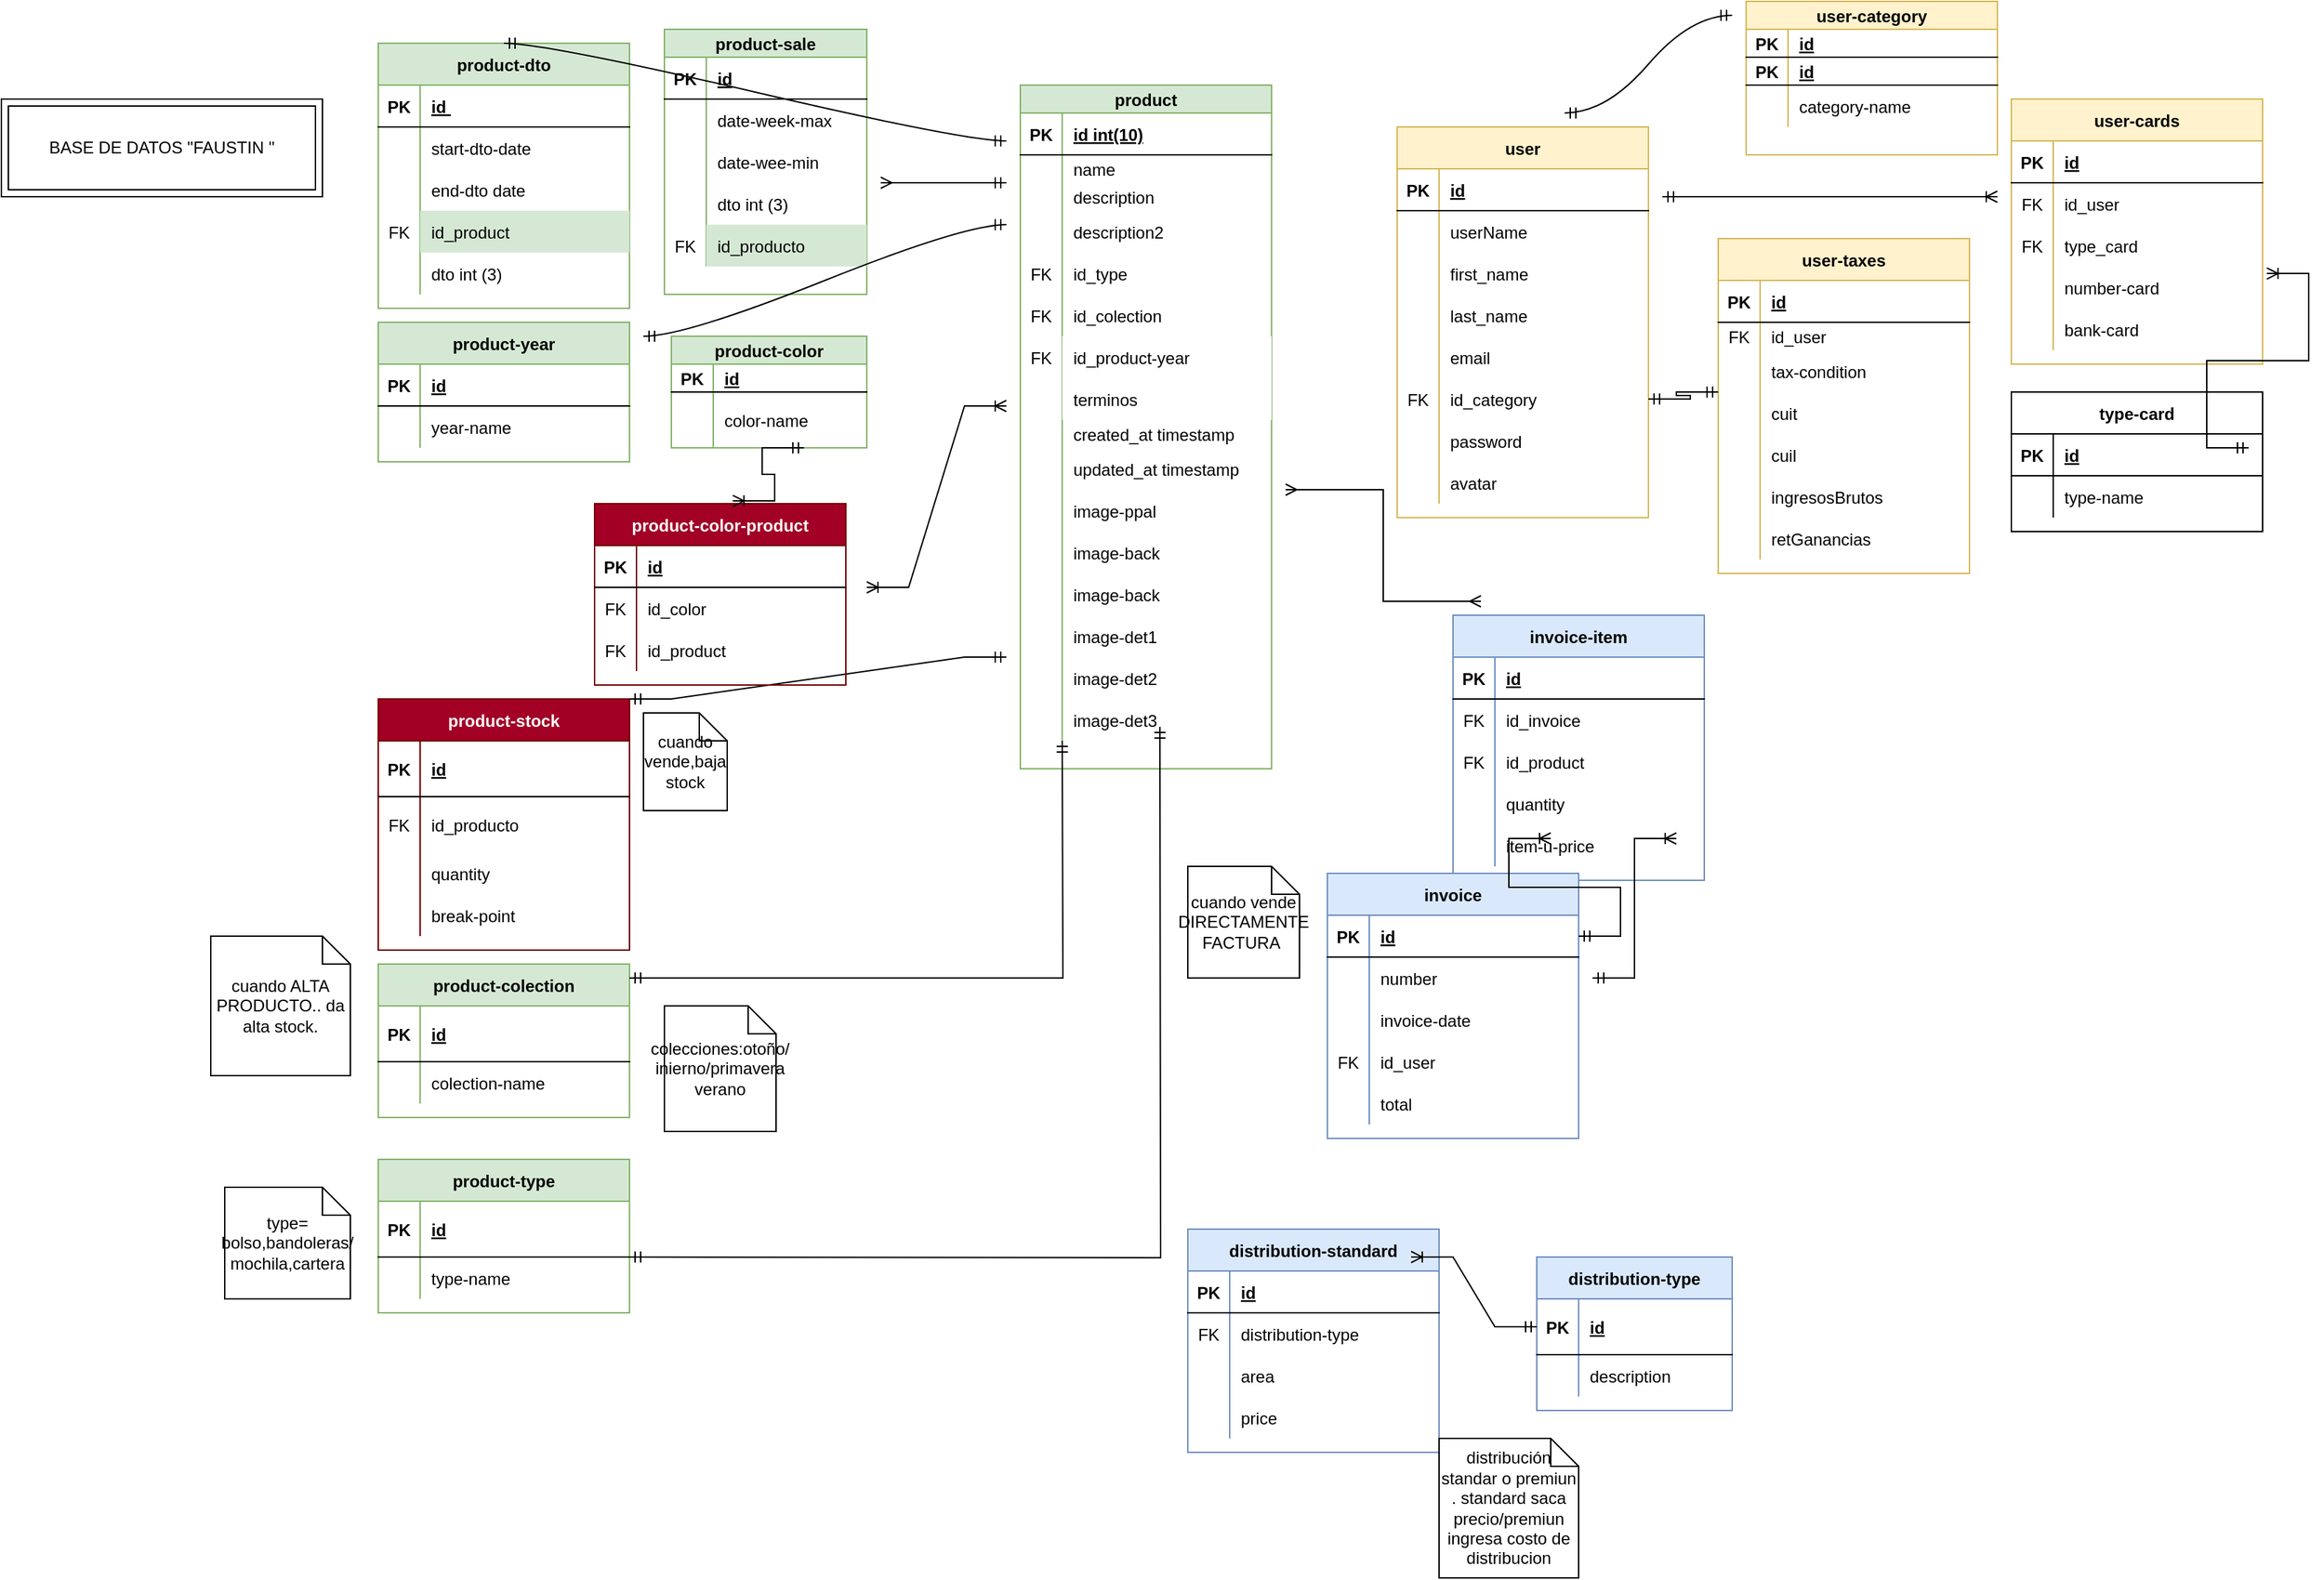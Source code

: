 <mxfile version="17.4.1" type="device" pages="2"><diagram id="m3TYFFZ020LS8tAUDZ9i" name="Page-1"><mxGraphModel dx="868" dy="442" grid="1" gridSize="10" guides="1" tooltips="1" connect="1" arrows="1" fold="1" page="1" pageScale="1" pageWidth="2336" pageHeight="1654" math="0" shadow="0"><root><mxCell id="0"/><mxCell id="1" parent="0"/><mxCell id="cFaOi8_T22NZxntfxJmU-1" value="product" style="shape=table;startSize=20;container=1;collapsible=1;childLayout=tableLayout;fixedRows=1;rowLines=0;fontStyle=1;align=center;resizeLast=1;fillColor=#d5e8d4;strokeColor=#82b366;" parent="1" vertex="1"><mxGeometry x="780" y="70" width="180" height="490" as="geometry"/></mxCell><mxCell id="cFaOi8_T22NZxntfxJmU-2" value="" style="shape=tableRow;horizontal=0;startSize=0;swimlaneHead=0;swimlaneBody=0;fillColor=none;collapsible=0;dropTarget=0;points=[[0,0.5],[1,0.5]];portConstraint=eastwest;top=0;left=0;right=0;bottom=1;" parent="cFaOi8_T22NZxntfxJmU-1" vertex="1"><mxGeometry y="20" width="180" height="30" as="geometry"/></mxCell><mxCell id="cFaOi8_T22NZxntfxJmU-3" value="PK" style="shape=partialRectangle;connectable=0;fillColor=none;top=0;left=0;bottom=0;right=0;fontStyle=1;overflow=hidden;" parent="cFaOi8_T22NZxntfxJmU-2" vertex="1"><mxGeometry width="30" height="30" as="geometry"><mxRectangle width="30" height="30" as="alternateBounds"/></mxGeometry></mxCell><mxCell id="cFaOi8_T22NZxntfxJmU-4" value="id int(10)" style="shape=partialRectangle;connectable=0;fillColor=none;top=0;left=0;bottom=0;right=0;align=left;spacingLeft=6;fontStyle=5;overflow=hidden;" parent="cFaOi8_T22NZxntfxJmU-2" vertex="1"><mxGeometry x="30" width="150" height="30" as="geometry"><mxRectangle width="150" height="30" as="alternateBounds"/></mxGeometry></mxCell><mxCell id="cFaOi8_T22NZxntfxJmU-5" value="" style="shape=tableRow;horizontal=0;startSize=0;swimlaneHead=0;swimlaneBody=0;fillColor=none;collapsible=0;dropTarget=0;points=[[0,0.5],[1,0.5]];portConstraint=eastwest;top=0;left=0;right=0;bottom=0;" parent="cFaOi8_T22NZxntfxJmU-1" vertex="1"><mxGeometry y="50" width="180" height="20" as="geometry"/></mxCell><mxCell id="cFaOi8_T22NZxntfxJmU-6" value="" style="shape=partialRectangle;connectable=0;fillColor=none;top=0;left=0;bottom=0;right=0;editable=1;overflow=hidden;" parent="cFaOi8_T22NZxntfxJmU-5" vertex="1"><mxGeometry width="30" height="20" as="geometry"><mxRectangle width="30" height="20" as="alternateBounds"/></mxGeometry></mxCell><mxCell id="cFaOi8_T22NZxntfxJmU-7" value="name" style="shape=partialRectangle;connectable=0;fillColor=none;top=0;left=0;bottom=0;right=0;align=left;spacingLeft=6;overflow=hidden;" parent="cFaOi8_T22NZxntfxJmU-5" vertex="1"><mxGeometry x="30" width="150" height="20" as="geometry"><mxRectangle width="150" height="20" as="alternateBounds"/></mxGeometry></mxCell><mxCell id="cFaOi8_T22NZxntfxJmU-8" value="" style="shape=tableRow;horizontal=0;startSize=0;swimlaneHead=0;swimlaneBody=0;fillColor=none;collapsible=0;dropTarget=0;points=[[0,0.5],[1,0.5]];portConstraint=eastwest;top=0;left=0;right=0;bottom=0;" parent="cFaOi8_T22NZxntfxJmU-1" vertex="1"><mxGeometry y="70" width="180" height="20" as="geometry"/></mxCell><mxCell id="cFaOi8_T22NZxntfxJmU-9" value="" style="shape=partialRectangle;connectable=0;fillColor=none;top=0;left=0;bottom=0;right=0;editable=1;overflow=hidden;" parent="cFaOi8_T22NZxntfxJmU-8" vertex="1"><mxGeometry width="30" height="20" as="geometry"><mxRectangle width="30" height="20" as="alternateBounds"/></mxGeometry></mxCell><mxCell id="cFaOi8_T22NZxntfxJmU-10" value="description" style="shape=partialRectangle;connectable=0;fillColor=none;top=0;left=0;bottom=0;right=0;align=left;spacingLeft=6;overflow=hidden;" parent="cFaOi8_T22NZxntfxJmU-8" vertex="1"><mxGeometry x="30" width="150" height="20" as="geometry"><mxRectangle width="150" height="20" as="alternateBounds"/></mxGeometry></mxCell><mxCell id="cFaOi8_T22NZxntfxJmU-11" value="" style="shape=tableRow;horizontal=0;startSize=0;swimlaneHead=0;swimlaneBody=0;fillColor=none;collapsible=0;dropTarget=0;points=[[0,0.5],[1,0.5]];portConstraint=eastwest;top=0;left=0;right=0;bottom=0;" parent="cFaOi8_T22NZxntfxJmU-1" vertex="1"><mxGeometry y="90" width="180" height="30" as="geometry"/></mxCell><mxCell id="cFaOi8_T22NZxntfxJmU-12" value="" style="shape=partialRectangle;connectable=0;fillColor=none;top=0;left=0;bottom=0;right=0;editable=1;overflow=hidden;" parent="cFaOi8_T22NZxntfxJmU-11" vertex="1"><mxGeometry width="30" height="30" as="geometry"><mxRectangle width="30" height="30" as="alternateBounds"/></mxGeometry></mxCell><mxCell id="cFaOi8_T22NZxntfxJmU-13" value="description2" style="shape=partialRectangle;connectable=0;fillColor=none;top=0;left=0;bottom=0;right=0;align=left;spacingLeft=6;overflow=hidden;" parent="cFaOi8_T22NZxntfxJmU-11" vertex="1"><mxGeometry x="30" width="150" height="30" as="geometry"><mxRectangle width="150" height="30" as="alternateBounds"/></mxGeometry></mxCell><mxCell id="cFaOi8_T22NZxntfxJmU-158" style="shape=tableRow;horizontal=0;startSize=0;swimlaneHead=0;swimlaneBody=0;fillColor=none;collapsible=0;dropTarget=0;points=[[0,0.5],[1,0.5]];portConstraint=eastwest;top=0;left=0;right=0;bottom=0;" parent="cFaOi8_T22NZxntfxJmU-1" vertex="1"><mxGeometry y="120" width="180" height="30" as="geometry"/></mxCell><mxCell id="cFaOi8_T22NZxntfxJmU-159" value="FK" style="shape=partialRectangle;connectable=0;fillColor=none;top=0;left=0;bottom=0;right=0;editable=1;overflow=hidden;" parent="cFaOi8_T22NZxntfxJmU-158" vertex="1"><mxGeometry width="30" height="30" as="geometry"><mxRectangle width="30" height="30" as="alternateBounds"/></mxGeometry></mxCell><mxCell id="cFaOi8_T22NZxntfxJmU-160" value="id_type" style="shape=partialRectangle;connectable=0;fillColor=none;top=0;left=0;bottom=0;right=0;align=left;spacingLeft=6;overflow=hidden;" parent="cFaOi8_T22NZxntfxJmU-158" vertex="1"><mxGeometry x="30" width="150" height="30" as="geometry"><mxRectangle width="150" height="30" as="alternateBounds"/></mxGeometry></mxCell><mxCell id="cFaOi8_T22NZxntfxJmU-161" style="shape=tableRow;horizontal=0;startSize=0;swimlaneHead=0;swimlaneBody=0;fillColor=none;collapsible=0;dropTarget=0;points=[[0,0.5],[1,0.5]];portConstraint=eastwest;top=0;left=0;right=0;bottom=0;" parent="cFaOi8_T22NZxntfxJmU-1" vertex="1"><mxGeometry y="150" width="180" height="30" as="geometry"/></mxCell><mxCell id="cFaOi8_T22NZxntfxJmU-162" value="FK" style="shape=partialRectangle;connectable=0;fillColor=none;top=0;left=0;bottom=0;right=0;editable=1;overflow=hidden;" parent="cFaOi8_T22NZxntfxJmU-161" vertex="1"><mxGeometry width="30" height="30" as="geometry"><mxRectangle width="30" height="30" as="alternateBounds"/></mxGeometry></mxCell><mxCell id="cFaOi8_T22NZxntfxJmU-163" value="id_colection" style="shape=partialRectangle;connectable=0;fillColor=none;top=0;left=0;bottom=0;right=0;align=left;spacingLeft=6;overflow=hidden;" parent="cFaOi8_T22NZxntfxJmU-161" vertex="1"><mxGeometry x="30" width="150" height="30" as="geometry"><mxRectangle width="150" height="30" as="alternateBounds"/></mxGeometry></mxCell><mxCell id="cFaOi8_T22NZxntfxJmU-63" style="shape=tableRow;horizontal=0;startSize=0;swimlaneHead=0;swimlaneBody=0;fillColor=none;collapsible=0;dropTarget=0;points=[[0,0.5],[1,0.5]];portConstraint=eastwest;top=0;left=0;right=0;bottom=0;" parent="cFaOi8_T22NZxntfxJmU-1" vertex="1"><mxGeometry y="180" width="180" height="30" as="geometry"/></mxCell><mxCell id="cFaOi8_T22NZxntfxJmU-64" value="FK" style="shape=partialRectangle;connectable=0;fillColor=none;top=0;left=0;bottom=0;right=0;editable=1;overflow=hidden;" parent="cFaOi8_T22NZxntfxJmU-63" vertex="1"><mxGeometry width="30" height="30" as="geometry"><mxRectangle width="30" height="30" as="alternateBounds"/></mxGeometry></mxCell><mxCell id="cFaOi8_T22NZxntfxJmU-65" value="id_product-year" style="shape=partialRectangle;connectable=0;top=0;left=0;bottom=0;right=0;align=left;spacingLeft=6;overflow=hidden;" parent="cFaOi8_T22NZxntfxJmU-63" vertex="1"><mxGeometry x="30" width="150" height="30" as="geometry"><mxRectangle width="150" height="30" as="alternateBounds"/></mxGeometry></mxCell><mxCell id="cFaOi8_T22NZxntfxJmU-142" style="shape=tableRow;horizontal=0;startSize=0;swimlaneHead=0;swimlaneBody=0;fillColor=none;collapsible=0;dropTarget=0;points=[[0,0.5],[1,0.5]];portConstraint=eastwest;top=0;left=0;right=0;bottom=0;" parent="cFaOi8_T22NZxntfxJmU-1" vertex="1"><mxGeometry y="210" width="180" height="30" as="geometry"/></mxCell><mxCell id="cFaOi8_T22NZxntfxJmU-143" style="shape=partialRectangle;connectable=0;fillColor=none;top=0;left=0;bottom=0;right=0;editable=1;overflow=hidden;" parent="cFaOi8_T22NZxntfxJmU-142" vertex="1"><mxGeometry width="30" height="30" as="geometry"><mxRectangle width="30" height="30" as="alternateBounds"/></mxGeometry></mxCell><mxCell id="cFaOi8_T22NZxntfxJmU-144" value="terminos" style="shape=partialRectangle;connectable=0;top=0;left=0;bottom=0;right=0;align=left;spacingLeft=6;overflow=hidden;" parent="cFaOi8_T22NZxntfxJmU-142" vertex="1"><mxGeometry x="30" width="150" height="30" as="geometry"><mxRectangle width="150" height="30" as="alternateBounds"/></mxGeometry></mxCell><mxCell id="cFaOi8_T22NZxntfxJmU-14" style="shape=tableRow;horizontal=0;startSize=0;swimlaneHead=0;swimlaneBody=0;fillColor=none;collapsible=0;dropTarget=0;points=[[0,0.5],[1,0.5]];portConstraint=eastwest;top=0;left=0;right=0;bottom=0;" parent="cFaOi8_T22NZxntfxJmU-1" vertex="1"><mxGeometry y="240" width="180" height="20" as="geometry"/></mxCell><mxCell id="cFaOi8_T22NZxntfxJmU-15" style="shape=partialRectangle;connectable=0;fillColor=none;top=0;left=0;bottom=0;right=0;editable=1;overflow=hidden;" parent="cFaOi8_T22NZxntfxJmU-14" vertex="1"><mxGeometry width="30" height="20" as="geometry"><mxRectangle width="30" height="20" as="alternateBounds"/></mxGeometry></mxCell><mxCell id="cFaOi8_T22NZxntfxJmU-16" value="created_at timestamp" style="shape=partialRectangle;connectable=0;fillColor=none;top=0;left=0;bottom=0;right=0;align=left;spacingLeft=6;overflow=hidden;" parent="cFaOi8_T22NZxntfxJmU-14" vertex="1"><mxGeometry x="30" width="150" height="20" as="geometry"><mxRectangle width="150" height="20" as="alternateBounds"/></mxGeometry></mxCell><mxCell id="cFaOi8_T22NZxntfxJmU-17" style="shape=tableRow;horizontal=0;startSize=0;swimlaneHead=0;swimlaneBody=0;fillColor=none;collapsible=0;dropTarget=0;points=[[0,0.5],[1,0.5]];portConstraint=eastwest;top=0;left=0;right=0;bottom=0;" parent="cFaOi8_T22NZxntfxJmU-1" vertex="1"><mxGeometry y="260" width="180" height="30" as="geometry"/></mxCell><mxCell id="cFaOi8_T22NZxntfxJmU-18" style="shape=partialRectangle;connectable=0;fillColor=none;top=0;left=0;bottom=0;right=0;editable=1;overflow=hidden;" parent="cFaOi8_T22NZxntfxJmU-17" vertex="1"><mxGeometry width="30" height="30" as="geometry"><mxRectangle width="30" height="30" as="alternateBounds"/></mxGeometry></mxCell><mxCell id="cFaOi8_T22NZxntfxJmU-19" value="updated_at timestamp" style="shape=partialRectangle;connectable=0;fillColor=none;top=0;left=0;bottom=0;right=0;align=left;spacingLeft=6;overflow=hidden;" parent="cFaOi8_T22NZxntfxJmU-17" vertex="1"><mxGeometry x="30" width="150" height="30" as="geometry"><mxRectangle width="150" height="30" as="alternateBounds"/></mxGeometry></mxCell><mxCell id="-OEzEuIokasD9gIQEEFx-12" style="shape=tableRow;horizontal=0;startSize=0;swimlaneHead=0;swimlaneBody=0;fillColor=none;collapsible=0;dropTarget=0;points=[[0,0.5],[1,0.5]];portConstraint=eastwest;top=0;left=0;right=0;bottom=0;" vertex="1" parent="cFaOi8_T22NZxntfxJmU-1"><mxGeometry y="290" width="180" height="30" as="geometry"/></mxCell><mxCell id="-OEzEuIokasD9gIQEEFx-13" style="shape=partialRectangle;connectable=0;fillColor=none;top=0;left=0;bottom=0;right=0;editable=1;overflow=hidden;" vertex="1" parent="-OEzEuIokasD9gIQEEFx-12"><mxGeometry width="30" height="30" as="geometry"><mxRectangle width="30" height="30" as="alternateBounds"/></mxGeometry></mxCell><mxCell id="-OEzEuIokasD9gIQEEFx-14" value="image-ppal" style="shape=partialRectangle;connectable=0;fillColor=none;top=0;left=0;bottom=0;right=0;align=left;spacingLeft=6;overflow=hidden;" vertex="1" parent="-OEzEuIokasD9gIQEEFx-12"><mxGeometry x="30" width="150" height="30" as="geometry"><mxRectangle width="150" height="30" as="alternateBounds"/></mxGeometry></mxCell><mxCell id="-OEzEuIokasD9gIQEEFx-57" style="shape=tableRow;horizontal=0;startSize=0;swimlaneHead=0;swimlaneBody=0;fillColor=none;collapsible=0;dropTarget=0;points=[[0,0.5],[1,0.5]];portConstraint=eastwest;top=0;left=0;right=0;bottom=0;" vertex="1" parent="cFaOi8_T22NZxntfxJmU-1"><mxGeometry y="320" width="180" height="30" as="geometry"/></mxCell><mxCell id="-OEzEuIokasD9gIQEEFx-58" style="shape=partialRectangle;connectable=0;fillColor=none;top=0;left=0;bottom=0;right=0;editable=1;overflow=hidden;" vertex="1" parent="-OEzEuIokasD9gIQEEFx-57"><mxGeometry width="30" height="30" as="geometry"><mxRectangle width="30" height="30" as="alternateBounds"/></mxGeometry></mxCell><mxCell id="-OEzEuIokasD9gIQEEFx-59" value="image-back" style="shape=partialRectangle;connectable=0;fillColor=none;top=0;left=0;bottom=0;right=0;align=left;spacingLeft=6;overflow=hidden;" vertex="1" parent="-OEzEuIokasD9gIQEEFx-57"><mxGeometry x="30" width="150" height="30" as="geometry"><mxRectangle width="150" height="30" as="alternateBounds"/></mxGeometry></mxCell><mxCell id="-OEzEuIokasD9gIQEEFx-9" style="shape=tableRow;horizontal=0;startSize=0;swimlaneHead=0;swimlaneBody=0;fillColor=none;collapsible=0;dropTarget=0;points=[[0,0.5],[1,0.5]];portConstraint=eastwest;top=0;left=0;right=0;bottom=0;" vertex="1" parent="cFaOi8_T22NZxntfxJmU-1"><mxGeometry y="350" width="180" height="30" as="geometry"/></mxCell><mxCell id="-OEzEuIokasD9gIQEEFx-10" style="shape=partialRectangle;connectable=0;fillColor=none;top=0;left=0;bottom=0;right=0;editable=1;overflow=hidden;" vertex="1" parent="-OEzEuIokasD9gIQEEFx-9"><mxGeometry width="30" height="30" as="geometry"><mxRectangle width="30" height="30" as="alternateBounds"/></mxGeometry></mxCell><mxCell id="-OEzEuIokasD9gIQEEFx-11" value="image-back" style="shape=partialRectangle;connectable=0;fillColor=none;top=0;left=0;bottom=0;right=0;align=left;spacingLeft=6;overflow=hidden;" vertex="1" parent="-OEzEuIokasD9gIQEEFx-9"><mxGeometry x="30" width="150" height="30" as="geometry"><mxRectangle width="150" height="30" as="alternateBounds"/></mxGeometry></mxCell><mxCell id="-OEzEuIokasD9gIQEEFx-6" style="shape=tableRow;horizontal=0;startSize=0;swimlaneHead=0;swimlaneBody=0;fillColor=none;collapsible=0;dropTarget=0;points=[[0,0.5],[1,0.5]];portConstraint=eastwest;top=0;left=0;right=0;bottom=0;" vertex="1" parent="cFaOi8_T22NZxntfxJmU-1"><mxGeometry y="380" width="180" height="30" as="geometry"/></mxCell><mxCell id="-OEzEuIokasD9gIQEEFx-7" style="shape=partialRectangle;connectable=0;fillColor=none;top=0;left=0;bottom=0;right=0;editable=1;overflow=hidden;" vertex="1" parent="-OEzEuIokasD9gIQEEFx-6"><mxGeometry width="30" height="30" as="geometry"><mxRectangle width="30" height="30" as="alternateBounds"/></mxGeometry></mxCell><mxCell id="-OEzEuIokasD9gIQEEFx-8" value="image-det1" style="shape=partialRectangle;connectable=0;fillColor=none;top=0;left=0;bottom=0;right=0;align=left;spacingLeft=6;overflow=hidden;" vertex="1" parent="-OEzEuIokasD9gIQEEFx-6"><mxGeometry x="30" width="150" height="30" as="geometry"><mxRectangle width="150" height="30" as="alternateBounds"/></mxGeometry></mxCell><mxCell id="-OEzEuIokasD9gIQEEFx-15" style="shape=tableRow;horizontal=0;startSize=0;swimlaneHead=0;swimlaneBody=0;fillColor=none;collapsible=0;dropTarget=0;points=[[0,0.5],[1,0.5]];portConstraint=eastwest;top=0;left=0;right=0;bottom=0;" vertex="1" parent="cFaOi8_T22NZxntfxJmU-1"><mxGeometry y="410" width="180" height="30" as="geometry"/></mxCell><mxCell id="-OEzEuIokasD9gIQEEFx-16" style="shape=partialRectangle;connectable=0;fillColor=none;top=0;left=0;bottom=0;right=0;editable=1;overflow=hidden;" vertex="1" parent="-OEzEuIokasD9gIQEEFx-15"><mxGeometry width="30" height="30" as="geometry"><mxRectangle width="30" height="30" as="alternateBounds"/></mxGeometry></mxCell><mxCell id="-OEzEuIokasD9gIQEEFx-17" value="image-det2" style="shape=partialRectangle;connectable=0;fillColor=none;top=0;left=0;bottom=0;right=0;align=left;spacingLeft=6;overflow=hidden;" vertex="1" parent="-OEzEuIokasD9gIQEEFx-15"><mxGeometry x="30" width="150" height="30" as="geometry"><mxRectangle width="150" height="30" as="alternateBounds"/></mxGeometry></mxCell><mxCell id="-OEzEuIokasD9gIQEEFx-18" style="shape=tableRow;horizontal=0;startSize=0;swimlaneHead=0;swimlaneBody=0;fillColor=none;collapsible=0;dropTarget=0;points=[[0,0.5],[1,0.5]];portConstraint=eastwest;top=0;left=0;right=0;bottom=0;" vertex="1" parent="cFaOi8_T22NZxntfxJmU-1"><mxGeometry y="440" width="180" height="30" as="geometry"/></mxCell><mxCell id="-OEzEuIokasD9gIQEEFx-19" style="shape=partialRectangle;connectable=0;fillColor=none;top=0;left=0;bottom=0;right=0;editable=1;overflow=hidden;" vertex="1" parent="-OEzEuIokasD9gIQEEFx-18"><mxGeometry width="30" height="30" as="geometry"><mxRectangle width="30" height="30" as="alternateBounds"/></mxGeometry></mxCell><mxCell id="-OEzEuIokasD9gIQEEFx-20" value="image-det3" style="shape=partialRectangle;connectable=0;fillColor=none;top=0;left=0;bottom=0;right=0;align=left;spacingLeft=6;overflow=hidden;" vertex="1" parent="-OEzEuIokasD9gIQEEFx-18"><mxGeometry x="30" width="150" height="30" as="geometry"><mxRectangle width="150" height="30" as="alternateBounds"/></mxGeometry></mxCell><mxCell id="cFaOi8_T22NZxntfxJmU-20" value="product-dto" style="shape=table;startSize=30;container=1;collapsible=1;childLayout=tableLayout;fixedRows=1;rowLines=0;fontStyle=1;align=center;resizeLast=1;fillColor=#d5e8d4;strokeColor=#82b366;" parent="1" vertex="1"><mxGeometry x="320" y="40" width="180" height="190" as="geometry"/></mxCell><mxCell id="cFaOi8_T22NZxntfxJmU-21" value="" style="shape=tableRow;horizontal=0;startSize=0;swimlaneHead=0;swimlaneBody=0;fillColor=none;collapsible=0;dropTarget=0;points=[[0,0.5],[1,0.5]];portConstraint=eastwest;top=0;left=0;right=0;bottom=1;" parent="cFaOi8_T22NZxntfxJmU-20" vertex="1"><mxGeometry y="30" width="180" height="30" as="geometry"/></mxCell><mxCell id="cFaOi8_T22NZxntfxJmU-22" value="PK" style="shape=partialRectangle;connectable=0;fillColor=none;top=0;left=0;bottom=0;right=0;fontStyle=1;overflow=hidden;" parent="cFaOi8_T22NZxntfxJmU-21" vertex="1"><mxGeometry width="30" height="30" as="geometry"><mxRectangle width="30" height="30" as="alternateBounds"/></mxGeometry></mxCell><mxCell id="cFaOi8_T22NZxntfxJmU-23" value="id " style="shape=partialRectangle;connectable=0;fillColor=none;top=0;left=0;bottom=0;right=0;align=left;spacingLeft=6;fontStyle=5;overflow=hidden;" parent="cFaOi8_T22NZxntfxJmU-21" vertex="1"><mxGeometry x="30" width="150" height="30" as="geometry"><mxRectangle width="150" height="30" as="alternateBounds"/></mxGeometry></mxCell><mxCell id="YTxYFh2_i-GZZD0Rs63j-1" value="" style="shape=tableRow;horizontal=0;startSize=0;swimlaneHead=0;swimlaneBody=0;fillColor=none;collapsible=0;dropTarget=0;points=[[0,0.5],[1,0.5]];portConstraint=eastwest;top=0;left=0;right=0;bottom=0;" parent="cFaOi8_T22NZxntfxJmU-20" vertex="1"><mxGeometry y="60" width="180" height="30" as="geometry"/></mxCell><mxCell id="YTxYFh2_i-GZZD0Rs63j-2" value="" style="shape=partialRectangle;connectable=0;fillColor=none;top=0;left=0;bottom=0;right=0;editable=1;overflow=hidden;" parent="YTxYFh2_i-GZZD0Rs63j-1" vertex="1"><mxGeometry width="30" height="30" as="geometry"><mxRectangle width="30" height="30" as="alternateBounds"/></mxGeometry></mxCell><mxCell id="YTxYFh2_i-GZZD0Rs63j-3" value="start-dto-date" style="shape=partialRectangle;connectable=0;fillColor=none;top=0;left=0;bottom=0;right=0;align=left;spacingLeft=6;overflow=hidden;" parent="YTxYFh2_i-GZZD0Rs63j-1" vertex="1"><mxGeometry x="30" width="150" height="30" as="geometry"><mxRectangle width="150" height="30" as="alternateBounds"/></mxGeometry></mxCell><mxCell id="cFaOi8_T22NZxntfxJmU-24" value="" style="shape=tableRow;horizontal=0;startSize=0;swimlaneHead=0;swimlaneBody=0;fillColor=none;collapsible=0;dropTarget=0;points=[[0,0.5],[1,0.5]];portConstraint=eastwest;top=0;left=0;right=0;bottom=0;" parent="cFaOi8_T22NZxntfxJmU-20" vertex="1"><mxGeometry y="90" width="180" height="30" as="geometry"/></mxCell><mxCell id="cFaOi8_T22NZxntfxJmU-25" value="" style="shape=partialRectangle;connectable=0;fillColor=none;top=0;left=0;bottom=0;right=0;editable=1;overflow=hidden;" parent="cFaOi8_T22NZxntfxJmU-24" vertex="1"><mxGeometry width="30" height="30" as="geometry"><mxRectangle width="30" height="30" as="alternateBounds"/></mxGeometry></mxCell><mxCell id="cFaOi8_T22NZxntfxJmU-26" value="end-dto date" style="shape=partialRectangle;connectable=0;fillColor=none;top=0;left=0;bottom=0;right=0;align=left;spacingLeft=6;overflow=hidden;" parent="cFaOi8_T22NZxntfxJmU-24" vertex="1"><mxGeometry x="30" width="150" height="30" as="geometry"><mxRectangle width="150" height="30" as="alternateBounds"/></mxGeometry></mxCell><mxCell id="cFaOi8_T22NZxntfxJmU-27" value="" style="shape=tableRow;horizontal=0;startSize=0;swimlaneHead=0;swimlaneBody=0;fillColor=none;collapsible=0;dropTarget=0;points=[[0,0.5],[1,0.5]];portConstraint=eastwest;top=0;left=0;right=0;bottom=0;" parent="cFaOi8_T22NZxntfxJmU-20" vertex="1"><mxGeometry y="120" width="180" height="30" as="geometry"/></mxCell><mxCell id="cFaOi8_T22NZxntfxJmU-28" value="FK" style="shape=partialRectangle;connectable=0;fillColor=none;top=0;left=0;bottom=0;right=0;editable=1;overflow=hidden;" parent="cFaOi8_T22NZxntfxJmU-27" vertex="1"><mxGeometry width="30" height="30" as="geometry"><mxRectangle width="30" height="30" as="alternateBounds"/></mxGeometry></mxCell><mxCell id="cFaOi8_T22NZxntfxJmU-29" value="id_product" style="shape=partialRectangle;connectable=0;fillColor=#d5e8d4;top=0;left=0;bottom=0;right=0;align=left;spacingLeft=6;overflow=hidden;strokeColor=#82b366;" parent="cFaOi8_T22NZxntfxJmU-27" vertex="1"><mxGeometry x="30" width="150" height="30" as="geometry"><mxRectangle width="150" height="30" as="alternateBounds"/></mxGeometry></mxCell><mxCell id="cFaOi8_T22NZxntfxJmU-30" value="" style="shape=tableRow;horizontal=0;startSize=0;swimlaneHead=0;swimlaneBody=0;fillColor=none;collapsible=0;dropTarget=0;points=[[0,0.5],[1,0.5]];portConstraint=eastwest;top=0;left=0;right=0;bottom=0;" parent="cFaOi8_T22NZxntfxJmU-20" vertex="1"><mxGeometry y="150" width="180" height="30" as="geometry"/></mxCell><mxCell id="cFaOi8_T22NZxntfxJmU-31" value="" style="shape=partialRectangle;connectable=0;fillColor=none;top=0;left=0;bottom=0;right=0;editable=1;overflow=hidden;" parent="cFaOi8_T22NZxntfxJmU-30" vertex="1"><mxGeometry width="30" height="30" as="geometry"><mxRectangle width="30" height="30" as="alternateBounds"/></mxGeometry></mxCell><mxCell id="cFaOi8_T22NZxntfxJmU-32" value="dto int (3)" style="shape=partialRectangle;connectable=0;fillColor=none;top=0;left=0;bottom=0;right=0;align=left;spacingLeft=6;overflow=hidden;" parent="cFaOi8_T22NZxntfxJmU-30" vertex="1"><mxGeometry x="30" width="150" height="30" as="geometry"><mxRectangle width="150" height="30" as="alternateBounds"/></mxGeometry></mxCell><mxCell id="cFaOi8_T22NZxntfxJmU-34" value="product-sale" style="shape=table;startSize=20;container=1;collapsible=1;childLayout=tableLayout;fixedRows=1;rowLines=0;fontStyle=1;align=center;resizeLast=1;fillColor=#d5e8d4;strokeColor=#82b366;" parent="1" vertex="1"><mxGeometry x="525" y="30" width="145" height="190" as="geometry"/></mxCell><mxCell id="cFaOi8_T22NZxntfxJmU-35" value="" style="shape=tableRow;horizontal=0;startSize=0;swimlaneHead=0;swimlaneBody=0;fillColor=none;collapsible=0;dropTarget=0;points=[[0,0.5],[1,0.5]];portConstraint=eastwest;top=0;left=0;right=0;bottom=1;" parent="cFaOi8_T22NZxntfxJmU-34" vertex="1"><mxGeometry y="20" width="145" height="30" as="geometry"/></mxCell><mxCell id="cFaOi8_T22NZxntfxJmU-36" value="PK" style="shape=partialRectangle;connectable=0;fillColor=none;top=0;left=0;bottom=0;right=0;fontStyle=1;overflow=hidden;" parent="cFaOi8_T22NZxntfxJmU-35" vertex="1"><mxGeometry width="30" height="30" as="geometry"><mxRectangle width="30" height="30" as="alternateBounds"/></mxGeometry></mxCell><mxCell id="cFaOi8_T22NZxntfxJmU-37" value="id" style="shape=partialRectangle;connectable=0;fillColor=none;top=0;left=0;bottom=0;right=0;align=left;spacingLeft=6;fontStyle=5;overflow=hidden;" parent="cFaOi8_T22NZxntfxJmU-35" vertex="1"><mxGeometry x="30" width="115" height="30" as="geometry"><mxRectangle width="115" height="30" as="alternateBounds"/></mxGeometry></mxCell><mxCell id="cFaOi8_T22NZxntfxJmU-38" value="" style="shape=tableRow;horizontal=0;startSize=0;swimlaneHead=0;swimlaneBody=0;fillColor=none;collapsible=0;dropTarget=0;points=[[0,0.5],[1,0.5]];portConstraint=eastwest;top=0;left=0;right=0;bottom=0;" parent="cFaOi8_T22NZxntfxJmU-34" vertex="1"><mxGeometry y="50" width="145" height="30" as="geometry"/></mxCell><mxCell id="cFaOi8_T22NZxntfxJmU-39" value="" style="shape=partialRectangle;connectable=0;fillColor=none;top=0;left=0;bottom=0;right=0;editable=1;overflow=hidden;" parent="cFaOi8_T22NZxntfxJmU-38" vertex="1"><mxGeometry width="30" height="30" as="geometry"><mxRectangle width="30" height="30" as="alternateBounds"/></mxGeometry></mxCell><mxCell id="cFaOi8_T22NZxntfxJmU-40" value="date-week-max" style="shape=partialRectangle;connectable=0;fillColor=none;top=0;left=0;bottom=0;right=0;align=left;spacingLeft=6;overflow=hidden;" parent="cFaOi8_T22NZxntfxJmU-38" vertex="1"><mxGeometry x="30" width="115" height="30" as="geometry"><mxRectangle width="115" height="30" as="alternateBounds"/></mxGeometry></mxCell><mxCell id="-OEzEuIokasD9gIQEEFx-63" style="shape=tableRow;horizontal=0;startSize=0;swimlaneHead=0;swimlaneBody=0;fillColor=none;collapsible=0;dropTarget=0;points=[[0,0.5],[1,0.5]];portConstraint=eastwest;top=0;left=0;right=0;bottom=0;" vertex="1" parent="cFaOi8_T22NZxntfxJmU-34"><mxGeometry y="80" width="145" height="30" as="geometry"/></mxCell><mxCell id="-OEzEuIokasD9gIQEEFx-64" style="shape=partialRectangle;connectable=0;fillColor=none;top=0;left=0;bottom=0;right=0;editable=1;overflow=hidden;" vertex="1" parent="-OEzEuIokasD9gIQEEFx-63"><mxGeometry width="30" height="30" as="geometry"><mxRectangle width="30" height="30" as="alternateBounds"/></mxGeometry></mxCell><mxCell id="-OEzEuIokasD9gIQEEFx-65" value="date-wee-min" style="shape=partialRectangle;connectable=0;fillColor=none;top=0;left=0;bottom=0;right=0;align=left;spacingLeft=6;overflow=hidden;" vertex="1" parent="-OEzEuIokasD9gIQEEFx-63"><mxGeometry x="30" width="115" height="30" as="geometry"><mxRectangle width="115" height="30" as="alternateBounds"/></mxGeometry></mxCell><mxCell id="cFaOi8_T22NZxntfxJmU-41" value="" style="shape=tableRow;horizontal=0;startSize=0;swimlaneHead=0;swimlaneBody=0;fillColor=none;collapsible=0;dropTarget=0;points=[[0,0.5],[1,0.5]];portConstraint=eastwest;top=0;left=0;right=0;bottom=0;" parent="cFaOi8_T22NZxntfxJmU-34" vertex="1"><mxGeometry y="110" width="145" height="30" as="geometry"/></mxCell><mxCell id="cFaOi8_T22NZxntfxJmU-42" value="" style="shape=partialRectangle;connectable=0;fillColor=none;top=0;left=0;bottom=0;right=0;editable=1;overflow=hidden;" parent="cFaOi8_T22NZxntfxJmU-41" vertex="1"><mxGeometry width="30" height="30" as="geometry"><mxRectangle width="30" height="30" as="alternateBounds"/></mxGeometry></mxCell><mxCell id="cFaOi8_T22NZxntfxJmU-43" value="dto int (3)" style="shape=partialRectangle;connectable=0;fillColor=none;top=0;left=0;bottom=0;right=0;align=left;spacingLeft=6;overflow=hidden;" parent="cFaOi8_T22NZxntfxJmU-41" vertex="1"><mxGeometry x="30" width="115" height="30" as="geometry"><mxRectangle width="115" height="30" as="alternateBounds"/></mxGeometry></mxCell><mxCell id="cFaOi8_T22NZxntfxJmU-44" value="" style="shape=tableRow;horizontal=0;startSize=0;swimlaneHead=0;swimlaneBody=0;fillColor=none;collapsible=0;dropTarget=0;points=[[0,0.5],[1,0.5]];portConstraint=eastwest;top=0;left=0;right=0;bottom=0;" parent="cFaOi8_T22NZxntfxJmU-34" vertex="1"><mxGeometry y="140" width="145" height="30" as="geometry"/></mxCell><mxCell id="cFaOi8_T22NZxntfxJmU-45" value="FK" style="shape=partialRectangle;connectable=0;fillColor=none;top=0;left=0;bottom=0;right=0;editable=1;overflow=hidden;" parent="cFaOi8_T22NZxntfxJmU-44" vertex="1"><mxGeometry width="30" height="30" as="geometry"><mxRectangle width="30" height="30" as="alternateBounds"/></mxGeometry></mxCell><mxCell id="cFaOi8_T22NZxntfxJmU-46" value="id_producto" style="shape=partialRectangle;connectable=0;fillColor=#d5e8d4;top=0;left=0;bottom=0;right=0;align=left;spacingLeft=6;overflow=hidden;strokeColor=#82b366;" parent="cFaOi8_T22NZxntfxJmU-44" vertex="1"><mxGeometry x="30" width="115" height="30" as="geometry"><mxRectangle width="115" height="30" as="alternateBounds"/></mxGeometry></mxCell><mxCell id="cFaOi8_T22NZxntfxJmU-50" value="product-year" style="shape=table;startSize=30;container=1;collapsible=1;childLayout=tableLayout;fixedRows=1;rowLines=0;fontStyle=1;align=center;resizeLast=1;fillColor=#d5e8d4;strokeColor=#82b366;" parent="1" vertex="1"><mxGeometry x="320" y="240" width="180" height="100" as="geometry"/></mxCell><mxCell id="cFaOi8_T22NZxntfxJmU-51" value="" style="shape=tableRow;horizontal=0;startSize=0;swimlaneHead=0;swimlaneBody=0;fillColor=none;collapsible=0;dropTarget=0;points=[[0,0.5],[1,0.5]];portConstraint=eastwest;top=0;left=0;right=0;bottom=1;" parent="cFaOi8_T22NZxntfxJmU-50" vertex="1"><mxGeometry y="30" width="180" height="30" as="geometry"/></mxCell><mxCell id="cFaOi8_T22NZxntfxJmU-52" value="PK" style="shape=partialRectangle;connectable=0;fillColor=none;top=0;left=0;bottom=0;right=0;fontStyle=1;overflow=hidden;" parent="cFaOi8_T22NZxntfxJmU-51" vertex="1"><mxGeometry width="30" height="30" as="geometry"><mxRectangle width="30" height="30" as="alternateBounds"/></mxGeometry></mxCell><mxCell id="cFaOi8_T22NZxntfxJmU-53" value="id" style="shape=partialRectangle;connectable=0;fillColor=none;top=0;left=0;bottom=0;right=0;align=left;spacingLeft=6;fontStyle=5;overflow=hidden;" parent="cFaOi8_T22NZxntfxJmU-51" vertex="1"><mxGeometry x="30" width="150" height="30" as="geometry"><mxRectangle width="150" height="30" as="alternateBounds"/></mxGeometry></mxCell><mxCell id="cFaOi8_T22NZxntfxJmU-54" value="" style="shape=tableRow;horizontal=0;startSize=0;swimlaneHead=0;swimlaneBody=0;fillColor=none;collapsible=0;dropTarget=0;points=[[0,0.5],[1,0.5]];portConstraint=eastwest;top=0;left=0;right=0;bottom=0;" parent="cFaOi8_T22NZxntfxJmU-50" vertex="1"><mxGeometry y="60" width="180" height="30" as="geometry"/></mxCell><mxCell id="cFaOi8_T22NZxntfxJmU-55" value="" style="shape=partialRectangle;connectable=0;fillColor=none;top=0;left=0;bottom=0;right=0;editable=1;overflow=hidden;" parent="cFaOi8_T22NZxntfxJmU-54" vertex="1"><mxGeometry width="30" height="30" as="geometry"><mxRectangle width="30" height="30" as="alternateBounds"/></mxGeometry></mxCell><mxCell id="cFaOi8_T22NZxntfxJmU-56" value="year-name" style="shape=partialRectangle;connectable=0;fillColor=none;top=0;left=0;bottom=0;right=0;align=left;spacingLeft=6;overflow=hidden;" parent="cFaOi8_T22NZxntfxJmU-54" vertex="1"><mxGeometry x="30" width="150" height="30" as="geometry"><mxRectangle width="150" height="30" as="alternateBounds"/></mxGeometry></mxCell><mxCell id="cFaOi8_T22NZxntfxJmU-67" value="product-color" style="shape=table;startSize=20;container=1;collapsible=1;childLayout=tableLayout;fixedRows=1;rowLines=0;fontStyle=1;align=center;resizeLast=1;fillColor=#d5e8d4;strokeColor=#82b366;" parent="1" vertex="1"><mxGeometry x="530" y="250" width="140" height="80" as="geometry"/></mxCell><mxCell id="cFaOi8_T22NZxntfxJmU-68" value="" style="shape=tableRow;horizontal=0;startSize=0;swimlaneHead=0;swimlaneBody=0;fillColor=none;collapsible=0;dropTarget=0;points=[[0,0.5],[1,0.5]];portConstraint=eastwest;top=0;left=0;right=0;bottom=1;" parent="cFaOi8_T22NZxntfxJmU-67" vertex="1"><mxGeometry y="20" width="140" height="20" as="geometry"/></mxCell><mxCell id="cFaOi8_T22NZxntfxJmU-69" value="PK" style="shape=partialRectangle;connectable=0;fillColor=none;top=0;left=0;bottom=0;right=0;fontStyle=1;overflow=hidden;" parent="cFaOi8_T22NZxntfxJmU-68" vertex="1"><mxGeometry width="30" height="20" as="geometry"><mxRectangle width="30" height="20" as="alternateBounds"/></mxGeometry></mxCell><mxCell id="cFaOi8_T22NZxntfxJmU-70" value="id" style="shape=partialRectangle;connectable=0;fillColor=none;top=0;left=0;bottom=0;right=0;align=left;spacingLeft=6;fontStyle=5;overflow=hidden;" parent="cFaOi8_T22NZxntfxJmU-68" vertex="1"><mxGeometry x="30" width="110" height="20" as="geometry"><mxRectangle width="110" height="20" as="alternateBounds"/></mxGeometry></mxCell><mxCell id="cFaOi8_T22NZxntfxJmU-71" value="" style="shape=tableRow;horizontal=0;startSize=0;swimlaneHead=0;swimlaneBody=0;fillColor=none;collapsible=0;dropTarget=0;points=[[0,0.5],[1,0.5]];portConstraint=eastwest;top=0;left=0;right=0;bottom=0;" parent="cFaOi8_T22NZxntfxJmU-67" vertex="1"><mxGeometry y="40" width="140" height="40" as="geometry"/></mxCell><mxCell id="cFaOi8_T22NZxntfxJmU-72" value="" style="shape=partialRectangle;connectable=0;fillColor=none;top=0;left=0;bottom=0;right=0;editable=1;overflow=hidden;" parent="cFaOi8_T22NZxntfxJmU-71" vertex="1"><mxGeometry width="30" height="40" as="geometry"><mxRectangle width="30" height="40" as="alternateBounds"/></mxGeometry></mxCell><mxCell id="cFaOi8_T22NZxntfxJmU-73" value="color-name" style="shape=partialRectangle;connectable=0;fillColor=none;top=0;left=0;bottom=0;right=0;align=left;spacingLeft=6;overflow=hidden;" parent="cFaOi8_T22NZxntfxJmU-71" vertex="1"><mxGeometry x="30" width="110" height="40" as="geometry"><mxRectangle width="110" height="40" as="alternateBounds"/></mxGeometry></mxCell><mxCell id="cFaOi8_T22NZxntfxJmU-125" value="product-stock" style="shape=table;startSize=30;container=1;collapsible=1;childLayout=tableLayout;fixedRows=1;rowLines=0;fontStyle=1;align=center;resizeLast=1;fillColor=#a20025;fontColor=#ffffff;strokeColor=#6F0000;" parent="1" vertex="1"><mxGeometry x="320" y="510" width="180" height="180" as="geometry"/></mxCell><mxCell id="cFaOi8_T22NZxntfxJmU-126" value="" style="shape=tableRow;horizontal=0;startSize=0;swimlaneHead=0;swimlaneBody=0;fillColor=none;collapsible=0;dropTarget=0;points=[[0,0.5],[1,0.5]];portConstraint=eastwest;top=0;left=0;right=0;bottom=1;" parent="cFaOi8_T22NZxntfxJmU-125" vertex="1"><mxGeometry y="30" width="180" height="40" as="geometry"/></mxCell><mxCell id="cFaOi8_T22NZxntfxJmU-127" value="PK" style="shape=partialRectangle;connectable=0;fillColor=none;top=0;left=0;bottom=0;right=0;fontStyle=1;overflow=hidden;" parent="cFaOi8_T22NZxntfxJmU-126" vertex="1"><mxGeometry width="30" height="40" as="geometry"><mxRectangle width="30" height="40" as="alternateBounds"/></mxGeometry></mxCell><mxCell id="cFaOi8_T22NZxntfxJmU-128" value="id" style="shape=partialRectangle;connectable=0;fillColor=none;top=0;left=0;bottom=0;right=0;align=left;spacingLeft=6;fontStyle=5;overflow=hidden;" parent="cFaOi8_T22NZxntfxJmU-126" vertex="1"><mxGeometry x="30" width="150" height="40" as="geometry"><mxRectangle width="150" height="40" as="alternateBounds"/></mxGeometry></mxCell><mxCell id="cFaOi8_T22NZxntfxJmU-129" value="" style="shape=tableRow;horizontal=0;startSize=0;swimlaneHead=0;swimlaneBody=0;fillColor=none;collapsible=0;dropTarget=0;points=[[0,0.5],[1,0.5]];portConstraint=eastwest;top=0;left=0;right=0;bottom=0;" parent="cFaOi8_T22NZxntfxJmU-125" vertex="1"><mxGeometry y="70" width="180" height="40" as="geometry"/></mxCell><mxCell id="cFaOi8_T22NZxntfxJmU-130" value="FK" style="shape=partialRectangle;connectable=0;fillColor=none;top=0;left=0;bottom=0;right=0;editable=1;overflow=hidden;" parent="cFaOi8_T22NZxntfxJmU-129" vertex="1"><mxGeometry width="30" height="40" as="geometry"><mxRectangle width="30" height="40" as="alternateBounds"/></mxGeometry></mxCell><mxCell id="cFaOi8_T22NZxntfxJmU-131" value="id_producto" style="shape=partialRectangle;connectable=0;fillColor=none;top=0;left=0;bottom=0;right=0;align=left;spacingLeft=6;overflow=hidden;" parent="cFaOi8_T22NZxntfxJmU-129" vertex="1"><mxGeometry x="30" width="150" height="40" as="geometry"><mxRectangle width="150" height="40" as="alternateBounds"/></mxGeometry></mxCell><mxCell id="cFaOi8_T22NZxntfxJmU-135" value="" style="shape=tableRow;horizontal=0;startSize=0;swimlaneHead=0;swimlaneBody=0;fillColor=none;collapsible=0;dropTarget=0;points=[[0,0.5],[1,0.5]];portConstraint=eastwest;top=0;left=0;right=0;bottom=0;" parent="cFaOi8_T22NZxntfxJmU-125" vertex="1"><mxGeometry y="110" width="180" height="30" as="geometry"/></mxCell><mxCell id="cFaOi8_T22NZxntfxJmU-136" value="" style="shape=partialRectangle;connectable=0;fillColor=none;top=0;left=0;bottom=0;right=0;editable=1;overflow=hidden;" parent="cFaOi8_T22NZxntfxJmU-135" vertex="1"><mxGeometry width="30" height="30" as="geometry"><mxRectangle width="30" height="30" as="alternateBounds"/></mxGeometry></mxCell><mxCell id="cFaOi8_T22NZxntfxJmU-137" value="quantity" style="shape=partialRectangle;connectable=0;fillColor=none;top=0;left=0;bottom=0;right=0;align=left;spacingLeft=6;overflow=hidden;" parent="cFaOi8_T22NZxntfxJmU-135" vertex="1"><mxGeometry x="30" width="150" height="30" as="geometry"><mxRectangle width="150" height="30" as="alternateBounds"/></mxGeometry></mxCell><mxCell id="-OEzEuIokasD9gIQEEFx-33" style="shape=tableRow;horizontal=0;startSize=0;swimlaneHead=0;swimlaneBody=0;fillColor=none;collapsible=0;dropTarget=0;points=[[0,0.5],[1,0.5]];portConstraint=eastwest;top=0;left=0;right=0;bottom=0;" vertex="1" parent="cFaOi8_T22NZxntfxJmU-125"><mxGeometry y="140" width="180" height="30" as="geometry"/></mxCell><mxCell id="-OEzEuIokasD9gIQEEFx-34" style="shape=partialRectangle;connectable=0;fillColor=none;top=0;left=0;bottom=0;right=0;editable=1;overflow=hidden;" vertex="1" parent="-OEzEuIokasD9gIQEEFx-33"><mxGeometry width="30" height="30" as="geometry"><mxRectangle width="30" height="30" as="alternateBounds"/></mxGeometry></mxCell><mxCell id="-OEzEuIokasD9gIQEEFx-35" value="break-point" style="shape=partialRectangle;connectable=0;fillColor=none;top=0;left=0;bottom=0;right=0;align=left;spacingLeft=6;overflow=hidden;" vertex="1" parent="-OEzEuIokasD9gIQEEFx-33"><mxGeometry x="30" width="150" height="30" as="geometry"><mxRectangle width="150" height="30" as="alternateBounds"/></mxGeometry></mxCell><mxCell id="cFaOi8_T22NZxntfxJmU-145" value="product-colection" style="shape=table;startSize=30;container=1;collapsible=1;childLayout=tableLayout;fixedRows=1;rowLines=0;fontStyle=1;align=center;resizeLast=1;fillColor=#d5e8d4;strokeColor=#82b366;" parent="1" vertex="1"><mxGeometry x="320" y="700" width="180" height="110" as="geometry"/></mxCell><mxCell id="cFaOi8_T22NZxntfxJmU-146" value="" style="shape=tableRow;horizontal=0;startSize=0;swimlaneHead=0;swimlaneBody=0;fillColor=none;collapsible=0;dropTarget=0;points=[[0,0.5],[1,0.5]];portConstraint=eastwest;top=0;left=0;right=0;bottom=1;" parent="cFaOi8_T22NZxntfxJmU-145" vertex="1"><mxGeometry y="30" width="180" height="40" as="geometry"/></mxCell><mxCell id="cFaOi8_T22NZxntfxJmU-147" value="PK" style="shape=partialRectangle;connectable=0;fillColor=none;top=0;left=0;bottom=0;right=0;fontStyle=1;overflow=hidden;" parent="cFaOi8_T22NZxntfxJmU-146" vertex="1"><mxGeometry width="30" height="40" as="geometry"><mxRectangle width="30" height="40" as="alternateBounds"/></mxGeometry></mxCell><mxCell id="cFaOi8_T22NZxntfxJmU-148" value="id" style="shape=partialRectangle;connectable=0;fillColor=none;top=0;left=0;bottom=0;right=0;align=left;spacingLeft=6;fontStyle=5;overflow=hidden;" parent="cFaOi8_T22NZxntfxJmU-146" vertex="1"><mxGeometry x="30" width="150" height="40" as="geometry"><mxRectangle width="150" height="40" as="alternateBounds"/></mxGeometry></mxCell><mxCell id="cFaOi8_T22NZxntfxJmU-149" value="" style="shape=tableRow;horizontal=0;startSize=0;swimlaneHead=0;swimlaneBody=0;fillColor=none;collapsible=0;dropTarget=0;points=[[0,0.5],[1,0.5]];portConstraint=eastwest;top=0;left=0;right=0;bottom=0;" parent="cFaOi8_T22NZxntfxJmU-145" vertex="1"><mxGeometry y="70" width="180" height="30" as="geometry"/></mxCell><mxCell id="cFaOi8_T22NZxntfxJmU-150" value="" style="shape=partialRectangle;connectable=0;fillColor=none;top=0;left=0;bottom=0;right=0;editable=1;overflow=hidden;" parent="cFaOi8_T22NZxntfxJmU-149" vertex="1"><mxGeometry width="30" height="30" as="geometry"><mxRectangle width="30" height="30" as="alternateBounds"/></mxGeometry></mxCell><mxCell id="cFaOi8_T22NZxntfxJmU-151" value="colection-name" style="shape=partialRectangle;connectable=0;fillColor=none;top=0;left=0;bottom=0;right=0;align=left;spacingLeft=6;overflow=hidden;" parent="cFaOi8_T22NZxntfxJmU-149" vertex="1"><mxGeometry x="30" width="150" height="30" as="geometry"><mxRectangle width="150" height="30" as="alternateBounds"/></mxGeometry></mxCell><mxCell id="cFaOi8_T22NZxntfxJmU-164" value="product-type" style="shape=table;startSize=30;container=1;collapsible=1;childLayout=tableLayout;fixedRows=1;rowLines=0;fontStyle=1;align=center;resizeLast=1;fillColor=#d5e8d4;strokeColor=#82b366;" parent="1" vertex="1"><mxGeometry x="320" y="840" width="180" height="110" as="geometry"/></mxCell><mxCell id="cFaOi8_T22NZxntfxJmU-165" value="" style="shape=tableRow;horizontal=0;startSize=0;swimlaneHead=0;swimlaneBody=0;fillColor=none;collapsible=0;dropTarget=0;points=[[0,0.5],[1,0.5]];portConstraint=eastwest;top=0;left=0;right=0;bottom=1;" parent="cFaOi8_T22NZxntfxJmU-164" vertex="1"><mxGeometry y="30" width="180" height="40" as="geometry"/></mxCell><mxCell id="cFaOi8_T22NZxntfxJmU-166" value="PK" style="shape=partialRectangle;connectable=0;fillColor=none;top=0;left=0;bottom=0;right=0;fontStyle=1;overflow=hidden;" parent="cFaOi8_T22NZxntfxJmU-165" vertex="1"><mxGeometry width="30" height="40" as="geometry"><mxRectangle width="30" height="40" as="alternateBounds"/></mxGeometry></mxCell><mxCell id="cFaOi8_T22NZxntfxJmU-167" value="id" style="shape=partialRectangle;connectable=0;fillColor=none;top=0;left=0;bottom=0;right=0;align=left;spacingLeft=6;fontStyle=5;overflow=hidden;" parent="cFaOi8_T22NZxntfxJmU-165" vertex="1"><mxGeometry x="30" width="150" height="40" as="geometry"><mxRectangle width="150" height="40" as="alternateBounds"/></mxGeometry></mxCell><mxCell id="cFaOi8_T22NZxntfxJmU-168" value="" style="shape=tableRow;horizontal=0;startSize=0;swimlaneHead=0;swimlaneBody=0;fillColor=none;collapsible=0;dropTarget=0;points=[[0,0.5],[1,0.5]];portConstraint=eastwest;top=0;left=0;right=0;bottom=0;" parent="cFaOi8_T22NZxntfxJmU-164" vertex="1"><mxGeometry y="70" width="180" height="30" as="geometry"/></mxCell><mxCell id="cFaOi8_T22NZxntfxJmU-169" value="" style="shape=partialRectangle;connectable=0;fillColor=none;top=0;left=0;bottom=0;right=0;editable=1;overflow=hidden;" parent="cFaOi8_T22NZxntfxJmU-168" vertex="1"><mxGeometry width="30" height="30" as="geometry"><mxRectangle width="30" height="30" as="alternateBounds"/></mxGeometry></mxCell><mxCell id="cFaOi8_T22NZxntfxJmU-170" value="type-name" style="shape=partialRectangle;connectable=0;fillColor=none;top=0;left=0;bottom=0;right=0;align=left;spacingLeft=6;overflow=hidden;" parent="cFaOi8_T22NZxntfxJmU-168" vertex="1"><mxGeometry x="30" width="150" height="30" as="geometry"><mxRectangle width="150" height="30" as="alternateBounds"/></mxGeometry></mxCell><mxCell id="YTxYFh2_i-GZZD0Rs63j-5" value="" style="edgeStyle=entityRelationEdgeStyle;fontSize=12;html=1;endArrow=ERmandOne;startArrow=ERmandOne;rounded=0;curved=1;exitX=0.5;exitY=0;exitDx=0;exitDy=0;endFill=0;" parent="1" source="cFaOi8_T22NZxntfxJmU-20" edge="1"><mxGeometry width="100" height="100" relative="1" as="geometry"><mxPoint x="410" y="20" as="sourcePoint"/><mxPoint x="770" y="110" as="targetPoint"/></mxGeometry></mxCell><mxCell id="YTxYFh2_i-GZZD0Rs63j-10" value="user" style="shape=table;startSize=30;container=1;collapsible=1;childLayout=tableLayout;fixedRows=1;rowLines=0;fontStyle=1;align=center;resizeLast=1;fillColor=#fff2cc;strokeColor=#d6b656;" parent="1" vertex="1"><mxGeometry x="1050" y="100" width="180" height="280" as="geometry"/></mxCell><mxCell id="YTxYFh2_i-GZZD0Rs63j-11" value="" style="shape=tableRow;horizontal=0;startSize=0;swimlaneHead=0;swimlaneBody=0;fillColor=none;collapsible=0;dropTarget=0;points=[[0,0.5],[1,0.5]];portConstraint=eastwest;top=0;left=0;right=0;bottom=1;" parent="YTxYFh2_i-GZZD0Rs63j-10" vertex="1"><mxGeometry y="30" width="180" height="30" as="geometry"/></mxCell><mxCell id="YTxYFh2_i-GZZD0Rs63j-12" value="PK" style="shape=partialRectangle;connectable=0;fillColor=none;top=0;left=0;bottom=0;right=0;fontStyle=1;overflow=hidden;" parent="YTxYFh2_i-GZZD0Rs63j-11" vertex="1"><mxGeometry width="30" height="30" as="geometry"><mxRectangle width="30" height="30" as="alternateBounds"/></mxGeometry></mxCell><mxCell id="YTxYFh2_i-GZZD0Rs63j-13" value="id" style="shape=partialRectangle;connectable=0;fillColor=none;top=0;left=0;bottom=0;right=0;align=left;spacingLeft=6;fontStyle=5;overflow=hidden;" parent="YTxYFh2_i-GZZD0Rs63j-11" vertex="1"><mxGeometry x="30" width="150" height="30" as="geometry"><mxRectangle width="150" height="30" as="alternateBounds"/></mxGeometry></mxCell><mxCell id="YTxYFh2_i-GZZD0Rs63j-14" value="" style="shape=tableRow;horizontal=0;startSize=0;swimlaneHead=0;swimlaneBody=0;fillColor=none;collapsible=0;dropTarget=0;points=[[0,0.5],[1,0.5]];portConstraint=eastwest;top=0;left=0;right=0;bottom=0;" parent="YTxYFh2_i-GZZD0Rs63j-10" vertex="1"><mxGeometry y="60" width="180" height="30" as="geometry"/></mxCell><mxCell id="YTxYFh2_i-GZZD0Rs63j-15" value="" style="shape=partialRectangle;connectable=0;fillColor=none;top=0;left=0;bottom=0;right=0;editable=1;overflow=hidden;" parent="YTxYFh2_i-GZZD0Rs63j-14" vertex="1"><mxGeometry width="30" height="30" as="geometry"><mxRectangle width="30" height="30" as="alternateBounds"/></mxGeometry></mxCell><mxCell id="YTxYFh2_i-GZZD0Rs63j-16" value="userName" style="shape=partialRectangle;connectable=0;fillColor=none;top=0;left=0;bottom=0;right=0;align=left;spacingLeft=6;overflow=hidden;" parent="YTxYFh2_i-GZZD0Rs63j-14" vertex="1"><mxGeometry x="30" width="150" height="30" as="geometry"><mxRectangle width="150" height="30" as="alternateBounds"/></mxGeometry></mxCell><mxCell id="YTxYFh2_i-GZZD0Rs63j-17" value="" style="shape=tableRow;horizontal=0;startSize=0;swimlaneHead=0;swimlaneBody=0;fillColor=none;collapsible=0;dropTarget=0;points=[[0,0.5],[1,0.5]];portConstraint=eastwest;top=0;left=0;right=0;bottom=0;" parent="YTxYFh2_i-GZZD0Rs63j-10" vertex="1"><mxGeometry y="90" width="180" height="30" as="geometry"/></mxCell><mxCell id="YTxYFh2_i-GZZD0Rs63j-18" value="" style="shape=partialRectangle;connectable=0;fillColor=none;top=0;left=0;bottom=0;right=0;editable=1;overflow=hidden;" parent="YTxYFh2_i-GZZD0Rs63j-17" vertex="1"><mxGeometry width="30" height="30" as="geometry"><mxRectangle width="30" height="30" as="alternateBounds"/></mxGeometry></mxCell><mxCell id="YTxYFh2_i-GZZD0Rs63j-19" value="first_name" style="shape=partialRectangle;connectable=0;fillColor=none;top=0;left=0;bottom=0;right=0;align=left;spacingLeft=6;overflow=hidden;" parent="YTxYFh2_i-GZZD0Rs63j-17" vertex="1"><mxGeometry x="30" width="150" height="30" as="geometry"><mxRectangle width="150" height="30" as="alternateBounds"/></mxGeometry></mxCell><mxCell id="YTxYFh2_i-GZZD0Rs63j-20" value="" style="shape=tableRow;horizontal=0;startSize=0;swimlaneHead=0;swimlaneBody=0;fillColor=none;collapsible=0;dropTarget=0;points=[[0,0.5],[1,0.5]];portConstraint=eastwest;top=0;left=0;right=0;bottom=0;" parent="YTxYFh2_i-GZZD0Rs63j-10" vertex="1"><mxGeometry y="120" width="180" height="30" as="geometry"/></mxCell><mxCell id="YTxYFh2_i-GZZD0Rs63j-21" value="" style="shape=partialRectangle;connectable=0;fillColor=none;top=0;left=0;bottom=0;right=0;editable=1;overflow=hidden;" parent="YTxYFh2_i-GZZD0Rs63j-20" vertex="1"><mxGeometry width="30" height="30" as="geometry"><mxRectangle width="30" height="30" as="alternateBounds"/></mxGeometry></mxCell><mxCell id="YTxYFh2_i-GZZD0Rs63j-22" value="last_name" style="shape=partialRectangle;connectable=0;fillColor=none;top=0;left=0;bottom=0;right=0;align=left;spacingLeft=6;overflow=hidden;" parent="YTxYFh2_i-GZZD0Rs63j-20" vertex="1"><mxGeometry x="30" width="150" height="30" as="geometry"><mxRectangle width="150" height="30" as="alternateBounds"/></mxGeometry></mxCell><mxCell id="YTxYFh2_i-GZZD0Rs63j-29" style="shape=tableRow;horizontal=0;startSize=0;swimlaneHead=0;swimlaneBody=0;fillColor=none;collapsible=0;dropTarget=0;points=[[0,0.5],[1,0.5]];portConstraint=eastwest;top=0;left=0;right=0;bottom=0;" parent="YTxYFh2_i-GZZD0Rs63j-10" vertex="1"><mxGeometry y="150" width="180" height="30" as="geometry"/></mxCell><mxCell id="YTxYFh2_i-GZZD0Rs63j-30" style="shape=partialRectangle;connectable=0;fillColor=none;top=0;left=0;bottom=0;right=0;editable=1;overflow=hidden;" parent="YTxYFh2_i-GZZD0Rs63j-29" vertex="1"><mxGeometry width="30" height="30" as="geometry"><mxRectangle width="30" height="30" as="alternateBounds"/></mxGeometry></mxCell><mxCell id="YTxYFh2_i-GZZD0Rs63j-31" value="email" style="shape=partialRectangle;connectable=0;fillColor=none;top=0;left=0;bottom=0;right=0;align=left;spacingLeft=6;overflow=hidden;" parent="YTxYFh2_i-GZZD0Rs63j-29" vertex="1"><mxGeometry x="30" width="150" height="30" as="geometry"><mxRectangle width="150" height="30" as="alternateBounds"/></mxGeometry></mxCell><mxCell id="YTxYFh2_i-GZZD0Rs63j-26" style="shape=tableRow;horizontal=0;startSize=0;swimlaneHead=0;swimlaneBody=0;fillColor=none;collapsible=0;dropTarget=0;points=[[0,0.5],[1,0.5]];portConstraint=eastwest;top=0;left=0;right=0;bottom=0;" parent="YTxYFh2_i-GZZD0Rs63j-10" vertex="1"><mxGeometry y="180" width="180" height="30" as="geometry"/></mxCell><mxCell id="YTxYFh2_i-GZZD0Rs63j-27" value="FK" style="shape=partialRectangle;connectable=0;fillColor=none;top=0;left=0;bottom=0;right=0;editable=1;overflow=hidden;" parent="YTxYFh2_i-GZZD0Rs63j-26" vertex="1"><mxGeometry width="30" height="30" as="geometry"><mxRectangle width="30" height="30" as="alternateBounds"/></mxGeometry></mxCell><mxCell id="YTxYFh2_i-GZZD0Rs63j-28" value="id_category" style="shape=partialRectangle;connectable=0;fillColor=none;top=0;left=0;bottom=0;right=0;align=left;spacingLeft=6;overflow=hidden;" parent="YTxYFh2_i-GZZD0Rs63j-26" vertex="1"><mxGeometry x="30" width="150" height="30" as="geometry"><mxRectangle width="150" height="30" as="alternateBounds"/></mxGeometry></mxCell><mxCell id="YTxYFh2_i-GZZD0Rs63j-23" style="shape=tableRow;horizontal=0;startSize=0;swimlaneHead=0;swimlaneBody=0;fillColor=none;collapsible=0;dropTarget=0;points=[[0,0.5],[1,0.5]];portConstraint=eastwest;top=0;left=0;right=0;bottom=0;" parent="YTxYFh2_i-GZZD0Rs63j-10" vertex="1"><mxGeometry y="210" width="180" height="30" as="geometry"/></mxCell><mxCell id="YTxYFh2_i-GZZD0Rs63j-24" style="shape=partialRectangle;connectable=0;fillColor=none;top=0;left=0;bottom=0;right=0;editable=1;overflow=hidden;" parent="YTxYFh2_i-GZZD0Rs63j-23" vertex="1"><mxGeometry width="30" height="30" as="geometry"><mxRectangle width="30" height="30" as="alternateBounds"/></mxGeometry></mxCell><mxCell id="YTxYFh2_i-GZZD0Rs63j-25" value="password" style="shape=partialRectangle;connectable=0;fillColor=none;top=0;left=0;bottom=0;right=0;align=left;spacingLeft=6;overflow=hidden;" parent="YTxYFh2_i-GZZD0Rs63j-23" vertex="1"><mxGeometry x="30" width="150" height="30" as="geometry"><mxRectangle width="150" height="30" as="alternateBounds"/></mxGeometry></mxCell><mxCell id="YTxYFh2_i-GZZD0Rs63j-32" style="shape=tableRow;horizontal=0;startSize=0;swimlaneHead=0;swimlaneBody=0;fillColor=none;collapsible=0;dropTarget=0;points=[[0,0.5],[1,0.5]];portConstraint=eastwest;top=0;left=0;right=0;bottom=0;" parent="YTxYFh2_i-GZZD0Rs63j-10" vertex="1"><mxGeometry y="240" width="180" height="30" as="geometry"/></mxCell><mxCell id="YTxYFh2_i-GZZD0Rs63j-33" style="shape=partialRectangle;connectable=0;fillColor=none;top=0;left=0;bottom=0;right=0;editable=1;overflow=hidden;" parent="YTxYFh2_i-GZZD0Rs63j-32" vertex="1"><mxGeometry width="30" height="30" as="geometry"><mxRectangle width="30" height="30" as="alternateBounds"/></mxGeometry></mxCell><mxCell id="YTxYFh2_i-GZZD0Rs63j-34" value="avatar" style="shape=partialRectangle;connectable=0;fillColor=none;top=0;left=0;bottom=0;right=0;align=left;spacingLeft=6;overflow=hidden;" parent="YTxYFh2_i-GZZD0Rs63j-32" vertex="1"><mxGeometry x="30" width="150" height="30" as="geometry"><mxRectangle width="150" height="30" as="alternateBounds"/></mxGeometry></mxCell><mxCell id="YTxYFh2_i-GZZD0Rs63j-35" value="" style="edgeStyle=entityRelationEdgeStyle;fontSize=12;html=1;endArrow=ERmandOne;startArrow=ERmany;rounded=0;curved=1;endFill=0;startFill=0;" parent="1" edge="1"><mxGeometry width="100" height="100" relative="1" as="geometry"><mxPoint x="680" y="140" as="sourcePoint"/><mxPoint x="770" y="140" as="targetPoint"/></mxGeometry></mxCell><mxCell id="YTxYFh2_i-GZZD0Rs63j-36" value="" style="edgeStyle=entityRelationEdgeStyle;fontSize=12;html=1;endArrow=ERmandOne;startArrow=ERmandOne;rounded=0;curved=1;" parent="1" edge="1"><mxGeometry width="100" height="100" relative="1" as="geometry"><mxPoint x="510" y="250" as="sourcePoint"/><mxPoint x="770" y="170" as="targetPoint"/></mxGeometry></mxCell><mxCell id="YTxYFh2_i-GZZD0Rs63j-37" value="" style="edgeStyle=orthogonalEdgeStyle;fontSize=12;html=1;endArrow=ERmandOne;startArrow=ERmandOne;rounded=0;exitX=1;exitY=0.091;exitDx=0;exitDy=0;exitPerimeter=0;elbow=vertical;" parent="1" source="cFaOi8_T22NZxntfxJmU-145" edge="1"><mxGeometry width="100" height="100" relative="1" as="geometry"><mxPoint x="650" y="610" as="sourcePoint"/><mxPoint x="810" y="540" as="targetPoint"/></mxGeometry></mxCell><mxCell id="YTxYFh2_i-GZZD0Rs63j-39" value="" style="edgeStyle=orthogonalEdgeStyle;fontSize=12;html=1;endArrow=ERmandOne;startArrow=ERmandOne;rounded=0;endFill=0;" parent="1" edge="1"><mxGeometry width="100" height="100" relative="1" as="geometry"><mxPoint x="500" y="910" as="sourcePoint"/><mxPoint x="880" y="530" as="targetPoint"/></mxGeometry></mxCell><mxCell id="YTxYFh2_i-GZZD0Rs63j-40" value="user-taxes" style="shape=table;startSize=30;container=1;collapsible=1;childLayout=tableLayout;fixedRows=1;rowLines=0;fontStyle=1;align=center;resizeLast=1;fillColor=#fff2cc;strokeColor=#d6b656;" parent="1" vertex="1"><mxGeometry x="1280" y="180" width="180" height="240" as="geometry"/></mxCell><mxCell id="YTxYFh2_i-GZZD0Rs63j-41" value="" style="shape=tableRow;horizontal=0;startSize=0;swimlaneHead=0;swimlaneBody=0;fillColor=none;collapsible=0;dropTarget=0;points=[[0,0.5],[1,0.5]];portConstraint=eastwest;top=0;left=0;right=0;bottom=1;" parent="YTxYFh2_i-GZZD0Rs63j-40" vertex="1"><mxGeometry y="30" width="180" height="30" as="geometry"/></mxCell><mxCell id="YTxYFh2_i-GZZD0Rs63j-42" value="PK" style="shape=partialRectangle;connectable=0;fillColor=none;top=0;left=0;bottom=0;right=0;fontStyle=1;overflow=hidden;" parent="YTxYFh2_i-GZZD0Rs63j-41" vertex="1"><mxGeometry width="30" height="30" as="geometry"><mxRectangle width="30" height="30" as="alternateBounds"/></mxGeometry></mxCell><mxCell id="YTxYFh2_i-GZZD0Rs63j-43" value="id" style="shape=partialRectangle;connectable=0;fillColor=none;top=0;left=0;bottom=0;right=0;align=left;spacingLeft=6;fontStyle=5;overflow=hidden;" parent="YTxYFh2_i-GZZD0Rs63j-41" vertex="1"><mxGeometry x="30" width="150" height="30" as="geometry"><mxRectangle width="150" height="30" as="alternateBounds"/></mxGeometry></mxCell><mxCell id="YTxYFh2_i-GZZD0Rs63j-44" value="" style="shape=tableRow;horizontal=0;startSize=0;swimlaneHead=0;swimlaneBody=0;fillColor=none;collapsible=0;dropTarget=0;points=[[0,0.5],[1,0.5]];portConstraint=eastwest;top=0;left=0;right=0;bottom=0;" parent="YTxYFh2_i-GZZD0Rs63j-40" vertex="1"><mxGeometry y="60" width="180" height="20" as="geometry"/></mxCell><mxCell id="YTxYFh2_i-GZZD0Rs63j-45" value="FK" style="shape=partialRectangle;connectable=0;fillColor=none;top=0;left=0;bottom=0;right=0;editable=1;overflow=hidden;" parent="YTxYFh2_i-GZZD0Rs63j-44" vertex="1"><mxGeometry width="30" height="20" as="geometry"><mxRectangle width="30" height="20" as="alternateBounds"/></mxGeometry></mxCell><mxCell id="YTxYFh2_i-GZZD0Rs63j-46" value="id_user" style="shape=partialRectangle;connectable=0;fillColor=none;top=0;left=0;bottom=0;right=0;align=left;spacingLeft=6;overflow=hidden;" parent="YTxYFh2_i-GZZD0Rs63j-44" vertex="1"><mxGeometry x="30" width="150" height="20" as="geometry"><mxRectangle width="150" height="20" as="alternateBounds"/></mxGeometry></mxCell><mxCell id="YTxYFh2_i-GZZD0Rs63j-47" value="" style="shape=tableRow;horizontal=0;startSize=0;swimlaneHead=0;swimlaneBody=0;fillColor=none;collapsible=0;dropTarget=0;points=[[0,0.5],[1,0.5]];portConstraint=eastwest;top=0;left=0;right=0;bottom=0;" parent="YTxYFh2_i-GZZD0Rs63j-40" vertex="1"><mxGeometry y="80" width="180" height="30" as="geometry"/></mxCell><mxCell id="YTxYFh2_i-GZZD0Rs63j-48" value="" style="shape=partialRectangle;connectable=0;fillColor=none;top=0;left=0;bottom=0;right=0;editable=1;overflow=hidden;" parent="YTxYFh2_i-GZZD0Rs63j-47" vertex="1"><mxGeometry width="30" height="30" as="geometry"><mxRectangle width="30" height="30" as="alternateBounds"/></mxGeometry></mxCell><mxCell id="YTxYFh2_i-GZZD0Rs63j-49" value="tax-condition" style="shape=partialRectangle;connectable=0;fillColor=none;top=0;left=0;bottom=0;right=0;align=left;spacingLeft=6;overflow=hidden;" parent="YTxYFh2_i-GZZD0Rs63j-47" vertex="1"><mxGeometry x="30" width="150" height="30" as="geometry"><mxRectangle width="150" height="30" as="alternateBounds"/></mxGeometry></mxCell><mxCell id="YTxYFh2_i-GZZD0Rs63j-50" value="" style="shape=tableRow;horizontal=0;startSize=0;swimlaneHead=0;swimlaneBody=0;fillColor=none;collapsible=0;dropTarget=0;points=[[0,0.5],[1,0.5]];portConstraint=eastwest;top=0;left=0;right=0;bottom=0;" parent="YTxYFh2_i-GZZD0Rs63j-40" vertex="1"><mxGeometry y="110" width="180" height="30" as="geometry"/></mxCell><mxCell id="YTxYFh2_i-GZZD0Rs63j-51" value="" style="shape=partialRectangle;connectable=0;fillColor=none;top=0;left=0;bottom=0;right=0;editable=1;overflow=hidden;" parent="YTxYFh2_i-GZZD0Rs63j-50" vertex="1"><mxGeometry width="30" height="30" as="geometry"><mxRectangle width="30" height="30" as="alternateBounds"/></mxGeometry></mxCell><mxCell id="YTxYFh2_i-GZZD0Rs63j-52" value="cuit" style="shape=partialRectangle;connectable=0;fillColor=none;top=0;left=0;bottom=0;right=0;align=left;spacingLeft=6;overflow=hidden;" parent="YTxYFh2_i-GZZD0Rs63j-50" vertex="1"><mxGeometry x="30" width="150" height="30" as="geometry"><mxRectangle width="150" height="30" as="alternateBounds"/></mxGeometry></mxCell><mxCell id="YTxYFh2_i-GZZD0Rs63j-56" style="shape=tableRow;horizontal=0;startSize=0;swimlaneHead=0;swimlaneBody=0;fillColor=none;collapsible=0;dropTarget=0;points=[[0,0.5],[1,0.5]];portConstraint=eastwest;top=0;left=0;right=0;bottom=0;" parent="YTxYFh2_i-GZZD0Rs63j-40" vertex="1"><mxGeometry y="140" width="180" height="30" as="geometry"/></mxCell><mxCell id="YTxYFh2_i-GZZD0Rs63j-57" style="shape=partialRectangle;connectable=0;fillColor=none;top=0;left=0;bottom=0;right=0;editable=1;overflow=hidden;" parent="YTxYFh2_i-GZZD0Rs63j-56" vertex="1"><mxGeometry width="30" height="30" as="geometry"><mxRectangle width="30" height="30" as="alternateBounds"/></mxGeometry></mxCell><mxCell id="YTxYFh2_i-GZZD0Rs63j-58" value="cuil" style="shape=partialRectangle;connectable=0;fillColor=none;top=0;left=0;bottom=0;right=0;align=left;spacingLeft=6;overflow=hidden;" parent="YTxYFh2_i-GZZD0Rs63j-56" vertex="1"><mxGeometry x="30" width="150" height="30" as="geometry"><mxRectangle width="150" height="30" as="alternateBounds"/></mxGeometry></mxCell><mxCell id="YTxYFh2_i-GZZD0Rs63j-53" style="shape=tableRow;horizontal=0;startSize=0;swimlaneHead=0;swimlaneBody=0;fillColor=none;collapsible=0;dropTarget=0;points=[[0,0.5],[1,0.5]];portConstraint=eastwest;top=0;left=0;right=0;bottom=0;" parent="YTxYFh2_i-GZZD0Rs63j-40" vertex="1"><mxGeometry y="170" width="180" height="30" as="geometry"/></mxCell><mxCell id="YTxYFh2_i-GZZD0Rs63j-54" style="shape=partialRectangle;connectable=0;fillColor=none;top=0;left=0;bottom=0;right=0;editable=1;overflow=hidden;" parent="YTxYFh2_i-GZZD0Rs63j-53" vertex="1"><mxGeometry width="30" height="30" as="geometry"><mxRectangle width="30" height="30" as="alternateBounds"/></mxGeometry></mxCell><mxCell id="YTxYFh2_i-GZZD0Rs63j-55" value="ingresosBrutos" style="shape=partialRectangle;connectable=0;fillColor=none;top=0;left=0;bottom=0;right=0;align=left;spacingLeft=6;overflow=hidden;" parent="YTxYFh2_i-GZZD0Rs63j-53" vertex="1"><mxGeometry x="30" width="150" height="30" as="geometry"><mxRectangle width="150" height="30" as="alternateBounds"/></mxGeometry></mxCell><mxCell id="YTxYFh2_i-GZZD0Rs63j-59" style="shape=tableRow;horizontal=0;startSize=0;swimlaneHead=0;swimlaneBody=0;fillColor=none;collapsible=0;dropTarget=0;points=[[0,0.5],[1,0.5]];portConstraint=eastwest;top=0;left=0;right=0;bottom=0;" parent="YTxYFh2_i-GZZD0Rs63j-40" vertex="1"><mxGeometry y="200" width="180" height="30" as="geometry"/></mxCell><mxCell id="YTxYFh2_i-GZZD0Rs63j-60" style="shape=partialRectangle;connectable=0;fillColor=none;top=0;left=0;bottom=0;right=0;editable=1;overflow=hidden;" parent="YTxYFh2_i-GZZD0Rs63j-59" vertex="1"><mxGeometry width="30" height="30" as="geometry"><mxRectangle width="30" height="30" as="alternateBounds"/></mxGeometry></mxCell><mxCell id="YTxYFh2_i-GZZD0Rs63j-61" value="retGanancias" style="shape=partialRectangle;connectable=0;fillColor=none;top=0;left=0;bottom=0;right=0;align=left;spacingLeft=6;overflow=hidden;" parent="YTxYFh2_i-GZZD0Rs63j-59" vertex="1"><mxGeometry x="30" width="150" height="30" as="geometry"><mxRectangle width="150" height="30" as="alternateBounds"/></mxGeometry></mxCell><mxCell id="YTxYFh2_i-GZZD0Rs63j-62" value="user-category" style="shape=table;startSize=20;container=1;collapsible=1;childLayout=tableLayout;fixedRows=1;rowLines=0;fontStyle=1;align=center;resizeLast=1;fillColor=#fff2cc;strokeColor=#d6b656;" parent="1" vertex="1"><mxGeometry x="1300" y="10" width="180" height="110" as="geometry"/></mxCell><mxCell id="YTxYFh2_i-GZZD0Rs63j-63" value="" style="shape=tableRow;horizontal=0;startSize=0;swimlaneHead=0;swimlaneBody=0;fillColor=none;collapsible=0;dropTarget=0;points=[[0,0.5],[1,0.5]];portConstraint=eastwest;top=0;left=0;right=0;bottom=1;" parent="YTxYFh2_i-GZZD0Rs63j-62" vertex="1"><mxGeometry y="20" width="180" height="20" as="geometry"/></mxCell><mxCell id="YTxYFh2_i-GZZD0Rs63j-64" value="PK" style="shape=partialRectangle;connectable=0;fillColor=none;top=0;left=0;bottom=0;right=0;fontStyle=1;overflow=hidden;" parent="YTxYFh2_i-GZZD0Rs63j-63" vertex="1"><mxGeometry width="30" height="20" as="geometry"><mxRectangle width="30" height="20" as="alternateBounds"/></mxGeometry></mxCell><mxCell id="YTxYFh2_i-GZZD0Rs63j-65" value="id" style="shape=partialRectangle;connectable=0;fillColor=none;top=0;left=0;bottom=0;right=0;align=left;spacingLeft=6;fontStyle=5;overflow=hidden;" parent="YTxYFh2_i-GZZD0Rs63j-63" vertex="1"><mxGeometry x="30" width="150" height="20" as="geometry"><mxRectangle width="150" height="20" as="alternateBounds"/></mxGeometry></mxCell><mxCell id="-OEzEuIokasD9gIQEEFx-60" value="" style="shape=tableRow;horizontal=0;startSize=0;swimlaneHead=0;swimlaneBody=0;fillColor=none;collapsible=0;dropTarget=0;points=[[0,0.5],[1,0.5]];portConstraint=eastwest;top=0;left=0;right=0;bottom=1;" vertex="1" parent="YTxYFh2_i-GZZD0Rs63j-62"><mxGeometry y="40" width="180" height="20" as="geometry"/></mxCell><mxCell id="-OEzEuIokasD9gIQEEFx-61" value="PK" style="shape=partialRectangle;connectable=0;fillColor=none;top=0;left=0;bottom=0;right=0;fontStyle=1;overflow=hidden;" vertex="1" parent="-OEzEuIokasD9gIQEEFx-60"><mxGeometry width="30" height="20" as="geometry"><mxRectangle width="30" height="20" as="alternateBounds"/></mxGeometry></mxCell><mxCell id="-OEzEuIokasD9gIQEEFx-62" value="id" style="shape=partialRectangle;connectable=0;fillColor=none;top=0;left=0;bottom=0;right=0;align=left;spacingLeft=6;fontStyle=5;overflow=hidden;" vertex="1" parent="-OEzEuIokasD9gIQEEFx-60"><mxGeometry x="30" width="150" height="20" as="geometry"><mxRectangle width="150" height="20" as="alternateBounds"/></mxGeometry></mxCell><mxCell id="YTxYFh2_i-GZZD0Rs63j-66" value="" style="shape=tableRow;horizontal=0;startSize=0;swimlaneHead=0;swimlaneBody=0;fillColor=none;collapsible=0;dropTarget=0;points=[[0,0.5],[1,0.5]];portConstraint=eastwest;top=0;left=0;right=0;bottom=0;" parent="YTxYFh2_i-GZZD0Rs63j-62" vertex="1"><mxGeometry y="60" width="180" height="30" as="geometry"/></mxCell><mxCell id="YTxYFh2_i-GZZD0Rs63j-67" value="" style="shape=partialRectangle;connectable=0;fillColor=none;top=0;left=0;bottom=0;right=0;editable=1;overflow=hidden;" parent="YTxYFh2_i-GZZD0Rs63j-66" vertex="1"><mxGeometry width="30" height="30" as="geometry"><mxRectangle width="30" height="30" as="alternateBounds"/></mxGeometry></mxCell><mxCell id="YTxYFh2_i-GZZD0Rs63j-68" value="category-name" style="shape=partialRectangle;connectable=0;fillColor=none;top=0;left=0;bottom=0;right=0;align=left;spacingLeft=6;overflow=hidden;" parent="YTxYFh2_i-GZZD0Rs63j-66" vertex="1"><mxGeometry x="30" width="150" height="30" as="geometry"><mxRectangle width="150" height="30" as="alternateBounds"/></mxGeometry></mxCell><mxCell id="YTxYFh2_i-GZZD0Rs63j-75" value="" style="edgeStyle=entityRelationEdgeStyle;fontSize=12;html=1;endArrow=ERmandOne;endFill=0;rounded=0;curved=1;startArrow=ERmandOne;startFill=0;" parent="1" edge="1"><mxGeometry width="100" height="100" relative="1" as="geometry"><mxPoint x="1170" y="90" as="sourcePoint"/><mxPoint x="1290" y="20" as="targetPoint"/></mxGeometry></mxCell><mxCell id="YTxYFh2_i-GZZD0Rs63j-76" value="user-cards" style="shape=table;startSize=30;container=1;collapsible=1;childLayout=tableLayout;fixedRows=1;rowLines=0;fontStyle=1;align=center;resizeLast=1;fillColor=#fff2cc;strokeColor=#d6b656;" parent="1" vertex="1"><mxGeometry x="1490" y="80" width="180" height="190" as="geometry"/></mxCell><mxCell id="YTxYFh2_i-GZZD0Rs63j-77" value="" style="shape=tableRow;horizontal=0;startSize=0;swimlaneHead=0;swimlaneBody=0;fillColor=none;collapsible=0;dropTarget=0;points=[[0,0.5],[1,0.5]];portConstraint=eastwest;top=0;left=0;right=0;bottom=1;" parent="YTxYFh2_i-GZZD0Rs63j-76" vertex="1"><mxGeometry y="30" width="180" height="30" as="geometry"/></mxCell><mxCell id="YTxYFh2_i-GZZD0Rs63j-78" value="PK" style="shape=partialRectangle;connectable=0;fillColor=none;top=0;left=0;bottom=0;right=0;fontStyle=1;overflow=hidden;" parent="YTxYFh2_i-GZZD0Rs63j-77" vertex="1"><mxGeometry width="30" height="30" as="geometry"><mxRectangle width="30" height="30" as="alternateBounds"/></mxGeometry></mxCell><mxCell id="YTxYFh2_i-GZZD0Rs63j-79" value="id" style="shape=partialRectangle;connectable=0;fillColor=none;top=0;left=0;bottom=0;right=0;align=left;spacingLeft=6;fontStyle=5;overflow=hidden;" parent="YTxYFh2_i-GZZD0Rs63j-77" vertex="1"><mxGeometry x="30" width="150" height="30" as="geometry"><mxRectangle width="150" height="30" as="alternateBounds"/></mxGeometry></mxCell><mxCell id="YTxYFh2_i-GZZD0Rs63j-80" value="" style="shape=tableRow;horizontal=0;startSize=0;swimlaneHead=0;swimlaneBody=0;fillColor=none;collapsible=0;dropTarget=0;points=[[0,0.5],[1,0.5]];portConstraint=eastwest;top=0;left=0;right=0;bottom=0;" parent="YTxYFh2_i-GZZD0Rs63j-76" vertex="1"><mxGeometry y="60" width="180" height="30" as="geometry"/></mxCell><mxCell id="YTxYFh2_i-GZZD0Rs63j-81" value="FK" style="shape=partialRectangle;connectable=0;fillColor=none;top=0;left=0;bottom=0;right=0;editable=1;overflow=hidden;" parent="YTxYFh2_i-GZZD0Rs63j-80" vertex="1"><mxGeometry width="30" height="30" as="geometry"><mxRectangle width="30" height="30" as="alternateBounds"/></mxGeometry></mxCell><mxCell id="YTxYFh2_i-GZZD0Rs63j-82" value="id_user" style="shape=partialRectangle;connectable=0;fillColor=none;top=0;left=0;bottom=0;right=0;align=left;spacingLeft=6;overflow=hidden;" parent="YTxYFh2_i-GZZD0Rs63j-80" vertex="1"><mxGeometry x="30" width="150" height="30" as="geometry"><mxRectangle width="150" height="30" as="alternateBounds"/></mxGeometry></mxCell><mxCell id="YTxYFh2_i-GZZD0Rs63j-83" value="" style="shape=tableRow;horizontal=0;startSize=0;swimlaneHead=0;swimlaneBody=0;fillColor=none;collapsible=0;dropTarget=0;points=[[0,0.5],[1,0.5]];portConstraint=eastwest;top=0;left=0;right=0;bottom=0;" parent="YTxYFh2_i-GZZD0Rs63j-76" vertex="1"><mxGeometry y="90" width="180" height="30" as="geometry"/></mxCell><mxCell id="YTxYFh2_i-GZZD0Rs63j-84" value="FK" style="shape=partialRectangle;connectable=0;fillColor=none;top=0;left=0;bottom=0;right=0;editable=1;overflow=hidden;" parent="YTxYFh2_i-GZZD0Rs63j-83" vertex="1"><mxGeometry width="30" height="30" as="geometry"><mxRectangle width="30" height="30" as="alternateBounds"/></mxGeometry></mxCell><mxCell id="YTxYFh2_i-GZZD0Rs63j-85" value="type_card" style="shape=partialRectangle;connectable=0;fillColor=none;top=0;left=0;bottom=0;right=0;align=left;spacingLeft=6;overflow=hidden;" parent="YTxYFh2_i-GZZD0Rs63j-83" vertex="1"><mxGeometry x="30" width="150" height="30" as="geometry"><mxRectangle width="150" height="30" as="alternateBounds"/></mxGeometry></mxCell><mxCell id="YTxYFh2_i-GZZD0Rs63j-86" value="" style="shape=tableRow;horizontal=0;startSize=0;swimlaneHead=0;swimlaneBody=0;fillColor=none;collapsible=0;dropTarget=0;points=[[0,0.5],[1,0.5]];portConstraint=eastwest;top=0;left=0;right=0;bottom=0;" parent="YTxYFh2_i-GZZD0Rs63j-76" vertex="1"><mxGeometry y="120" width="180" height="30" as="geometry"/></mxCell><mxCell id="YTxYFh2_i-GZZD0Rs63j-87" value="" style="shape=partialRectangle;connectable=0;fillColor=none;top=0;left=0;bottom=0;right=0;editable=1;overflow=hidden;" parent="YTxYFh2_i-GZZD0Rs63j-86" vertex="1"><mxGeometry width="30" height="30" as="geometry"><mxRectangle width="30" height="30" as="alternateBounds"/></mxGeometry></mxCell><mxCell id="YTxYFh2_i-GZZD0Rs63j-88" value="number-card" style="shape=partialRectangle;connectable=0;fillColor=none;top=0;left=0;bottom=0;right=0;align=left;spacingLeft=6;overflow=hidden;" parent="YTxYFh2_i-GZZD0Rs63j-86" vertex="1"><mxGeometry x="30" width="150" height="30" as="geometry"><mxRectangle width="150" height="30" as="alternateBounds"/></mxGeometry></mxCell><mxCell id="YTxYFh2_i-GZZD0Rs63j-89" style="shape=tableRow;horizontal=0;startSize=0;swimlaneHead=0;swimlaneBody=0;fillColor=none;collapsible=0;dropTarget=0;points=[[0,0.5],[1,0.5]];portConstraint=eastwest;top=0;left=0;right=0;bottom=0;" parent="YTxYFh2_i-GZZD0Rs63j-76" vertex="1"><mxGeometry y="150" width="180" height="30" as="geometry"/></mxCell><mxCell id="YTxYFh2_i-GZZD0Rs63j-90" style="shape=partialRectangle;connectable=0;fillColor=none;top=0;left=0;bottom=0;right=0;editable=1;overflow=hidden;" parent="YTxYFh2_i-GZZD0Rs63j-89" vertex="1"><mxGeometry width="30" height="30" as="geometry"><mxRectangle width="30" height="30" as="alternateBounds"/></mxGeometry></mxCell><mxCell id="YTxYFh2_i-GZZD0Rs63j-91" value="bank-card" style="shape=partialRectangle;connectable=0;fillColor=none;top=0;left=0;bottom=0;right=0;align=left;spacingLeft=6;overflow=hidden;" parent="YTxYFh2_i-GZZD0Rs63j-89" vertex="1"><mxGeometry x="30" width="150" height="30" as="geometry"><mxRectangle width="150" height="30" as="alternateBounds"/></mxGeometry></mxCell><mxCell id="YTxYFh2_i-GZZD0Rs63j-92" value="invoice-item" style="shape=table;startSize=30;container=1;collapsible=1;childLayout=tableLayout;fixedRows=1;rowLines=0;fontStyle=1;align=center;resizeLast=1;fillColor=#dae8fc;strokeColor=#6c8ebf;" parent="1" vertex="1"><mxGeometry x="1090" y="450" width="180" height="190" as="geometry"/></mxCell><mxCell id="YTxYFh2_i-GZZD0Rs63j-93" value="" style="shape=tableRow;horizontal=0;startSize=0;swimlaneHead=0;swimlaneBody=0;fillColor=none;collapsible=0;dropTarget=0;points=[[0,0.5],[1,0.5]];portConstraint=eastwest;top=0;left=0;right=0;bottom=1;" parent="YTxYFh2_i-GZZD0Rs63j-92" vertex="1"><mxGeometry y="30" width="180" height="30" as="geometry"/></mxCell><mxCell id="YTxYFh2_i-GZZD0Rs63j-94" value="PK" style="shape=partialRectangle;connectable=0;fillColor=none;top=0;left=0;bottom=0;right=0;fontStyle=1;overflow=hidden;" parent="YTxYFh2_i-GZZD0Rs63j-93" vertex="1"><mxGeometry width="30" height="30" as="geometry"><mxRectangle width="30" height="30" as="alternateBounds"/></mxGeometry></mxCell><mxCell id="YTxYFh2_i-GZZD0Rs63j-95" value="id" style="shape=partialRectangle;connectable=0;fillColor=none;top=0;left=0;bottom=0;right=0;align=left;spacingLeft=6;fontStyle=5;overflow=hidden;" parent="YTxYFh2_i-GZZD0Rs63j-93" vertex="1"><mxGeometry x="30" width="150" height="30" as="geometry"><mxRectangle width="150" height="30" as="alternateBounds"/></mxGeometry></mxCell><mxCell id="YTxYFh2_i-GZZD0Rs63j-96" value="" style="shape=tableRow;horizontal=0;startSize=0;swimlaneHead=0;swimlaneBody=0;fillColor=none;collapsible=0;dropTarget=0;points=[[0,0.5],[1,0.5]];portConstraint=eastwest;top=0;left=0;right=0;bottom=0;" parent="YTxYFh2_i-GZZD0Rs63j-92" vertex="1"><mxGeometry y="60" width="180" height="30" as="geometry"/></mxCell><mxCell id="YTxYFh2_i-GZZD0Rs63j-97" value="FK" style="shape=partialRectangle;connectable=0;fillColor=none;top=0;left=0;bottom=0;right=0;editable=1;overflow=hidden;" parent="YTxYFh2_i-GZZD0Rs63j-96" vertex="1"><mxGeometry width="30" height="30" as="geometry"><mxRectangle width="30" height="30" as="alternateBounds"/></mxGeometry></mxCell><mxCell id="YTxYFh2_i-GZZD0Rs63j-98" value="id_invoice" style="shape=partialRectangle;connectable=0;fillColor=none;top=0;left=0;bottom=0;right=0;align=left;spacingLeft=6;overflow=hidden;" parent="YTxYFh2_i-GZZD0Rs63j-96" vertex="1"><mxGeometry x="30" width="150" height="30" as="geometry"><mxRectangle width="150" height="30" as="alternateBounds"/></mxGeometry></mxCell><mxCell id="YTxYFh2_i-GZZD0Rs63j-105" value="" style="shape=tableRow;horizontal=0;startSize=0;swimlaneHead=0;swimlaneBody=0;fillColor=none;collapsible=0;dropTarget=0;points=[[0,0.5],[1,0.5]];portConstraint=eastwest;top=0;left=0;right=0;bottom=0;" parent="YTxYFh2_i-GZZD0Rs63j-92" vertex="1"><mxGeometry y="90" width="180" height="30" as="geometry"/></mxCell><mxCell id="YTxYFh2_i-GZZD0Rs63j-106" value="FK" style="shape=partialRectangle;connectable=0;fillColor=none;top=0;left=0;bottom=0;right=0;editable=1;overflow=hidden;" parent="YTxYFh2_i-GZZD0Rs63j-105" vertex="1"><mxGeometry width="30" height="30" as="geometry"><mxRectangle width="30" height="30" as="alternateBounds"/></mxGeometry></mxCell><mxCell id="YTxYFh2_i-GZZD0Rs63j-107" value="id_product" style="shape=partialRectangle;connectable=0;fillColor=none;top=0;left=0;bottom=0;right=0;align=left;spacingLeft=6;overflow=hidden;" parent="YTxYFh2_i-GZZD0Rs63j-105" vertex="1"><mxGeometry x="30" width="150" height="30" as="geometry"><mxRectangle width="150" height="30" as="alternateBounds"/></mxGeometry></mxCell><mxCell id="YTxYFh2_i-GZZD0Rs63j-99" value="" style="shape=tableRow;horizontal=0;startSize=0;swimlaneHead=0;swimlaneBody=0;fillColor=none;collapsible=0;dropTarget=0;points=[[0,0.5],[1,0.5]];portConstraint=eastwest;top=0;left=0;right=0;bottom=0;" parent="YTxYFh2_i-GZZD0Rs63j-92" vertex="1"><mxGeometry y="120" width="180" height="30" as="geometry"/></mxCell><mxCell id="YTxYFh2_i-GZZD0Rs63j-100" value="" style="shape=partialRectangle;connectable=0;fillColor=none;top=0;left=0;bottom=0;right=0;editable=1;overflow=hidden;" parent="YTxYFh2_i-GZZD0Rs63j-99" vertex="1"><mxGeometry width="30" height="30" as="geometry"><mxRectangle width="30" height="30" as="alternateBounds"/></mxGeometry></mxCell><mxCell id="YTxYFh2_i-GZZD0Rs63j-101" value="quantity" style="shape=partialRectangle;connectable=0;fillColor=none;top=0;left=0;bottom=0;right=0;align=left;spacingLeft=6;overflow=hidden;" parent="YTxYFh2_i-GZZD0Rs63j-99" vertex="1"><mxGeometry x="30" width="150" height="30" as="geometry"><mxRectangle width="150" height="30" as="alternateBounds"/></mxGeometry></mxCell><mxCell id="-OEzEuIokasD9gIQEEFx-36" style="shape=tableRow;horizontal=0;startSize=0;swimlaneHead=0;swimlaneBody=0;fillColor=none;collapsible=0;dropTarget=0;points=[[0,0.5],[1,0.5]];portConstraint=eastwest;top=0;left=0;right=0;bottom=0;" vertex="1" parent="YTxYFh2_i-GZZD0Rs63j-92"><mxGeometry y="150" width="180" height="30" as="geometry"/></mxCell><mxCell id="-OEzEuIokasD9gIQEEFx-37" style="shape=partialRectangle;connectable=0;fillColor=none;top=0;left=0;bottom=0;right=0;editable=1;overflow=hidden;" vertex="1" parent="-OEzEuIokasD9gIQEEFx-36"><mxGeometry width="30" height="30" as="geometry"><mxRectangle width="30" height="30" as="alternateBounds"/></mxGeometry></mxCell><mxCell id="-OEzEuIokasD9gIQEEFx-38" value="item-u-price" style="shape=partialRectangle;connectable=0;fillColor=none;top=0;left=0;bottom=0;right=0;align=left;spacingLeft=6;overflow=hidden;" vertex="1" parent="-OEzEuIokasD9gIQEEFx-36"><mxGeometry x="30" width="150" height="30" as="geometry"><mxRectangle width="150" height="30" as="alternateBounds"/></mxGeometry></mxCell><mxCell id="YTxYFh2_i-GZZD0Rs63j-108" value="invoice" style="shape=table;startSize=30;container=1;collapsible=1;childLayout=tableLayout;fixedRows=1;rowLines=0;fontStyle=1;align=center;resizeLast=1;fillColor=#dae8fc;strokeColor=#6c8ebf;" parent="1" vertex="1"><mxGeometry x="1000" y="635" width="180" height="190" as="geometry"/></mxCell><mxCell id="YTxYFh2_i-GZZD0Rs63j-109" value="" style="shape=tableRow;horizontal=0;startSize=0;swimlaneHead=0;swimlaneBody=0;fillColor=none;collapsible=0;dropTarget=0;points=[[0,0.5],[1,0.5]];portConstraint=eastwest;top=0;left=0;right=0;bottom=1;" parent="YTxYFh2_i-GZZD0Rs63j-108" vertex="1"><mxGeometry y="30" width="180" height="30" as="geometry"/></mxCell><mxCell id="YTxYFh2_i-GZZD0Rs63j-110" value="PK" style="shape=partialRectangle;connectable=0;fillColor=none;top=0;left=0;bottom=0;right=0;fontStyle=1;overflow=hidden;" parent="YTxYFh2_i-GZZD0Rs63j-109" vertex="1"><mxGeometry width="30" height="30" as="geometry"><mxRectangle width="30" height="30" as="alternateBounds"/></mxGeometry></mxCell><mxCell id="YTxYFh2_i-GZZD0Rs63j-111" value="id" style="shape=partialRectangle;connectable=0;fillColor=none;top=0;left=0;bottom=0;right=0;align=left;spacingLeft=6;fontStyle=5;overflow=hidden;" parent="YTxYFh2_i-GZZD0Rs63j-109" vertex="1"><mxGeometry x="30" width="150" height="30" as="geometry"><mxRectangle width="150" height="30" as="alternateBounds"/></mxGeometry></mxCell><mxCell id="YTxYFh2_i-GZZD0Rs63j-112" value="" style="shape=tableRow;horizontal=0;startSize=0;swimlaneHead=0;swimlaneBody=0;fillColor=none;collapsible=0;dropTarget=0;points=[[0,0.5],[1,0.5]];portConstraint=eastwest;top=0;left=0;right=0;bottom=0;" parent="YTxYFh2_i-GZZD0Rs63j-108" vertex="1"><mxGeometry y="60" width="180" height="30" as="geometry"/></mxCell><mxCell id="YTxYFh2_i-GZZD0Rs63j-113" value="" style="shape=partialRectangle;connectable=0;fillColor=none;top=0;left=0;bottom=0;right=0;editable=1;overflow=hidden;" parent="YTxYFh2_i-GZZD0Rs63j-112" vertex="1"><mxGeometry width="30" height="30" as="geometry"><mxRectangle width="30" height="30" as="alternateBounds"/></mxGeometry></mxCell><mxCell id="YTxYFh2_i-GZZD0Rs63j-114" value="number" style="shape=partialRectangle;connectable=0;fillColor=none;top=0;left=0;bottom=0;right=0;align=left;spacingLeft=6;overflow=hidden;" parent="YTxYFh2_i-GZZD0Rs63j-112" vertex="1"><mxGeometry x="30" width="150" height="30" as="geometry"><mxRectangle width="150" height="30" as="alternateBounds"/></mxGeometry></mxCell><mxCell id="YTxYFh2_i-GZZD0Rs63j-115" value="" style="shape=tableRow;horizontal=0;startSize=0;swimlaneHead=0;swimlaneBody=0;fillColor=none;collapsible=0;dropTarget=0;points=[[0,0.5],[1,0.5]];portConstraint=eastwest;top=0;left=0;right=0;bottom=0;" parent="YTxYFh2_i-GZZD0Rs63j-108" vertex="1"><mxGeometry y="90" width="180" height="30" as="geometry"/></mxCell><mxCell id="YTxYFh2_i-GZZD0Rs63j-116" value="" style="shape=partialRectangle;connectable=0;fillColor=none;top=0;left=0;bottom=0;right=0;editable=1;overflow=hidden;" parent="YTxYFh2_i-GZZD0Rs63j-115" vertex="1"><mxGeometry width="30" height="30" as="geometry"><mxRectangle width="30" height="30" as="alternateBounds"/></mxGeometry></mxCell><mxCell id="YTxYFh2_i-GZZD0Rs63j-117" value="invoice-date" style="shape=partialRectangle;connectable=0;fillColor=none;top=0;left=0;bottom=0;right=0;align=left;spacingLeft=6;overflow=hidden;" parent="YTxYFh2_i-GZZD0Rs63j-115" vertex="1"><mxGeometry x="30" width="150" height="30" as="geometry"><mxRectangle width="150" height="30" as="alternateBounds"/></mxGeometry></mxCell><mxCell id="YTxYFh2_i-GZZD0Rs63j-124" style="shape=tableRow;horizontal=0;startSize=0;swimlaneHead=0;swimlaneBody=0;fillColor=none;collapsible=0;dropTarget=0;points=[[0,0.5],[1,0.5]];portConstraint=eastwest;top=0;left=0;right=0;bottom=0;" parent="YTxYFh2_i-GZZD0Rs63j-108" vertex="1"><mxGeometry y="120" width="180" height="30" as="geometry"/></mxCell><mxCell id="YTxYFh2_i-GZZD0Rs63j-125" value="FK" style="shape=partialRectangle;connectable=0;fillColor=none;top=0;left=0;bottom=0;right=0;editable=1;overflow=hidden;" parent="YTxYFh2_i-GZZD0Rs63j-124" vertex="1"><mxGeometry width="30" height="30" as="geometry"><mxRectangle width="30" height="30" as="alternateBounds"/></mxGeometry></mxCell><mxCell id="YTxYFh2_i-GZZD0Rs63j-126" value="id_user" style="shape=partialRectangle;connectable=0;fillColor=none;top=0;left=0;bottom=0;right=0;align=left;spacingLeft=6;overflow=hidden;" parent="YTxYFh2_i-GZZD0Rs63j-124" vertex="1"><mxGeometry x="30" width="150" height="30" as="geometry"><mxRectangle width="150" height="30" as="alternateBounds"/></mxGeometry></mxCell><mxCell id="YTxYFh2_i-GZZD0Rs63j-121" style="shape=tableRow;horizontal=0;startSize=0;swimlaneHead=0;swimlaneBody=0;fillColor=none;collapsible=0;dropTarget=0;points=[[0,0.5],[1,0.5]];portConstraint=eastwest;top=0;left=0;right=0;bottom=0;" parent="YTxYFh2_i-GZZD0Rs63j-108" vertex="1"><mxGeometry y="150" width="180" height="30" as="geometry"/></mxCell><mxCell id="YTxYFh2_i-GZZD0Rs63j-122" style="shape=partialRectangle;connectable=0;fillColor=none;top=0;left=0;bottom=0;right=0;editable=1;overflow=hidden;" parent="YTxYFh2_i-GZZD0Rs63j-121" vertex="1"><mxGeometry width="30" height="30" as="geometry"><mxRectangle width="30" height="30" as="alternateBounds"/></mxGeometry></mxCell><mxCell id="YTxYFh2_i-GZZD0Rs63j-123" value="total" style="shape=partialRectangle;connectable=0;fillColor=none;top=0;left=0;bottom=0;right=0;align=left;spacingLeft=6;overflow=hidden;" parent="YTxYFh2_i-GZZD0Rs63j-121" vertex="1"><mxGeometry x="30" width="150" height="30" as="geometry"><mxRectangle width="150" height="30" as="alternateBounds"/></mxGeometry></mxCell><mxCell id="YTxYFh2_i-GZZD0Rs63j-152" value="distribution-type" style="shape=table;startSize=30;container=1;collapsible=1;childLayout=tableLayout;fixedRows=1;rowLines=0;fontStyle=1;align=center;resizeLast=1;fillColor=#dae8fc;strokeColor=#6c8ebf;" parent="1" vertex="1"><mxGeometry x="1150" y="910" width="140" height="110" as="geometry"/></mxCell><mxCell id="YTxYFh2_i-GZZD0Rs63j-153" value="" style="shape=tableRow;horizontal=0;startSize=0;swimlaneHead=0;swimlaneBody=0;fillColor=none;collapsible=0;dropTarget=0;points=[[0,0.5],[1,0.5]];portConstraint=eastwest;top=0;left=0;right=0;bottom=1;" parent="YTxYFh2_i-GZZD0Rs63j-152" vertex="1"><mxGeometry y="30" width="140" height="40" as="geometry"/></mxCell><mxCell id="YTxYFh2_i-GZZD0Rs63j-154" value="PK" style="shape=partialRectangle;connectable=0;fillColor=none;top=0;left=0;bottom=0;right=0;fontStyle=1;overflow=hidden;" parent="YTxYFh2_i-GZZD0Rs63j-153" vertex="1"><mxGeometry width="30" height="40" as="geometry"><mxRectangle width="30" height="40" as="alternateBounds"/></mxGeometry></mxCell><mxCell id="YTxYFh2_i-GZZD0Rs63j-155" value="id" style="shape=partialRectangle;connectable=0;fillColor=none;top=0;left=0;bottom=0;right=0;align=left;spacingLeft=6;fontStyle=5;overflow=hidden;" parent="YTxYFh2_i-GZZD0Rs63j-153" vertex="1"><mxGeometry x="30" width="110" height="40" as="geometry"><mxRectangle width="110" height="40" as="alternateBounds"/></mxGeometry></mxCell><mxCell id="YTxYFh2_i-GZZD0Rs63j-156" value="" style="shape=tableRow;horizontal=0;startSize=0;swimlaneHead=0;swimlaneBody=0;fillColor=none;collapsible=0;dropTarget=0;points=[[0,0.5],[1,0.5]];portConstraint=eastwest;top=0;left=0;right=0;bottom=0;" parent="YTxYFh2_i-GZZD0Rs63j-152" vertex="1"><mxGeometry y="70" width="140" height="30" as="geometry"/></mxCell><mxCell id="YTxYFh2_i-GZZD0Rs63j-157" value="" style="shape=partialRectangle;connectable=0;fillColor=none;top=0;left=0;bottom=0;right=0;editable=1;overflow=hidden;" parent="YTxYFh2_i-GZZD0Rs63j-156" vertex="1"><mxGeometry width="30" height="30" as="geometry"><mxRectangle width="30" height="30" as="alternateBounds"/></mxGeometry></mxCell><mxCell id="YTxYFh2_i-GZZD0Rs63j-158" value="description" style="shape=partialRectangle;connectable=0;fillColor=none;top=0;left=0;bottom=0;right=0;align=left;spacingLeft=6;overflow=hidden;" parent="YTxYFh2_i-GZZD0Rs63j-156" vertex="1"><mxGeometry x="30" width="110" height="30" as="geometry"><mxRectangle width="110" height="30" as="alternateBounds"/></mxGeometry></mxCell><mxCell id="YTxYFh2_i-GZZD0Rs63j-165" value="distribution-standard" style="shape=table;startSize=30;container=1;collapsible=1;childLayout=tableLayout;fixedRows=1;rowLines=0;fontStyle=1;align=center;resizeLast=1;fillColor=#dae8fc;strokeColor=#6c8ebf;" parent="1" vertex="1"><mxGeometry x="900" y="890" width="180" height="160" as="geometry"/></mxCell><mxCell id="YTxYFh2_i-GZZD0Rs63j-166" value="" style="shape=tableRow;horizontal=0;startSize=0;swimlaneHead=0;swimlaneBody=0;fillColor=none;collapsible=0;dropTarget=0;points=[[0,0.5],[1,0.5]];portConstraint=eastwest;top=0;left=0;right=0;bottom=1;" parent="YTxYFh2_i-GZZD0Rs63j-165" vertex="1"><mxGeometry y="30" width="180" height="30" as="geometry"/></mxCell><mxCell id="YTxYFh2_i-GZZD0Rs63j-167" value="PK" style="shape=partialRectangle;connectable=0;fillColor=none;top=0;left=0;bottom=0;right=0;fontStyle=1;overflow=hidden;" parent="YTxYFh2_i-GZZD0Rs63j-166" vertex="1"><mxGeometry width="30" height="30" as="geometry"><mxRectangle width="30" height="30" as="alternateBounds"/></mxGeometry></mxCell><mxCell id="YTxYFh2_i-GZZD0Rs63j-168" value="id" style="shape=partialRectangle;connectable=0;fillColor=none;top=0;left=0;bottom=0;right=0;align=left;spacingLeft=6;fontStyle=5;overflow=hidden;" parent="YTxYFh2_i-GZZD0Rs63j-166" vertex="1"><mxGeometry x="30" width="150" height="30" as="geometry"><mxRectangle width="150" height="30" as="alternateBounds"/></mxGeometry></mxCell><mxCell id="YTxYFh2_i-GZZD0Rs63j-169" value="" style="shape=tableRow;horizontal=0;startSize=0;swimlaneHead=0;swimlaneBody=0;fillColor=none;collapsible=0;dropTarget=0;points=[[0,0.5],[1,0.5]];portConstraint=eastwest;top=0;left=0;right=0;bottom=0;" parent="YTxYFh2_i-GZZD0Rs63j-165" vertex="1"><mxGeometry y="60" width="180" height="30" as="geometry"/></mxCell><mxCell id="YTxYFh2_i-GZZD0Rs63j-170" value="FK" style="shape=partialRectangle;connectable=0;fillColor=none;top=0;left=0;bottom=0;right=0;editable=1;overflow=hidden;" parent="YTxYFh2_i-GZZD0Rs63j-169" vertex="1"><mxGeometry width="30" height="30" as="geometry"><mxRectangle width="30" height="30" as="alternateBounds"/></mxGeometry></mxCell><mxCell id="YTxYFh2_i-GZZD0Rs63j-171" value="distribution-type" style="shape=partialRectangle;connectable=0;fillColor=none;top=0;left=0;bottom=0;right=0;align=left;spacingLeft=6;overflow=hidden;" parent="YTxYFh2_i-GZZD0Rs63j-169" vertex="1"><mxGeometry x="30" width="150" height="30" as="geometry"><mxRectangle width="150" height="30" as="alternateBounds"/></mxGeometry></mxCell><mxCell id="YTxYFh2_i-GZZD0Rs63j-172" value="" style="shape=tableRow;horizontal=0;startSize=0;swimlaneHead=0;swimlaneBody=0;fillColor=none;collapsible=0;dropTarget=0;points=[[0,0.5],[1,0.5]];portConstraint=eastwest;top=0;left=0;right=0;bottom=0;" parent="YTxYFh2_i-GZZD0Rs63j-165" vertex="1"><mxGeometry y="90" width="180" height="30" as="geometry"/></mxCell><mxCell id="YTxYFh2_i-GZZD0Rs63j-173" value="" style="shape=partialRectangle;connectable=0;fillColor=none;top=0;left=0;bottom=0;right=0;editable=1;overflow=hidden;" parent="YTxYFh2_i-GZZD0Rs63j-172" vertex="1"><mxGeometry width="30" height="30" as="geometry"><mxRectangle width="30" height="30" as="alternateBounds"/></mxGeometry></mxCell><mxCell id="YTxYFh2_i-GZZD0Rs63j-174" value="area" style="shape=partialRectangle;connectable=0;fillColor=none;top=0;left=0;bottom=0;right=0;align=left;spacingLeft=6;overflow=hidden;" parent="YTxYFh2_i-GZZD0Rs63j-172" vertex="1"><mxGeometry x="30" width="150" height="30" as="geometry"><mxRectangle width="150" height="30" as="alternateBounds"/></mxGeometry></mxCell><mxCell id="YTxYFh2_i-GZZD0Rs63j-175" value="" style="shape=tableRow;horizontal=0;startSize=0;swimlaneHead=0;swimlaneBody=0;fillColor=none;collapsible=0;dropTarget=0;points=[[0,0.5],[1,0.5]];portConstraint=eastwest;top=0;left=0;right=0;bottom=0;" parent="YTxYFh2_i-GZZD0Rs63j-165" vertex="1"><mxGeometry y="120" width="180" height="30" as="geometry"/></mxCell><mxCell id="YTxYFh2_i-GZZD0Rs63j-176" value="" style="shape=partialRectangle;connectable=0;fillColor=none;top=0;left=0;bottom=0;right=0;editable=1;overflow=hidden;" parent="YTxYFh2_i-GZZD0Rs63j-175" vertex="1"><mxGeometry width="30" height="30" as="geometry"><mxRectangle width="30" height="30" as="alternateBounds"/></mxGeometry></mxCell><mxCell id="YTxYFh2_i-GZZD0Rs63j-177" value="price" style="shape=partialRectangle;connectable=0;fillColor=none;top=0;left=0;bottom=0;right=0;align=left;spacingLeft=6;overflow=hidden;" parent="YTxYFh2_i-GZZD0Rs63j-175" vertex="1"><mxGeometry x="30" width="150" height="30" as="geometry"><mxRectangle width="150" height="30" as="alternateBounds"/></mxGeometry></mxCell><mxCell id="YTxYFh2_i-GZZD0Rs63j-179" value="" style="edgeStyle=entityRelationEdgeStyle;fontSize=12;html=1;endArrow=ERmandOne;endFill=0;rounded=0;elbow=vertical;entryX=0;entryY=0;entryDx=0;entryDy=0;entryPerimeter=0;startArrow=ERmandOne;startFill=0;" parent="1" source="YTxYFh2_i-GZZD0Rs63j-26" target="YTxYFh2_i-GZZD0Rs63j-50" edge="1"><mxGeometry width="100" height="100" relative="1" as="geometry"><mxPoint x="1060" y="310" as="sourcePoint"/><mxPoint x="1270" y="290" as="targetPoint"/></mxGeometry></mxCell><mxCell id="YTxYFh2_i-GZZD0Rs63j-180" value="" style="edgeStyle=elbowEdgeStyle;fontSize=12;html=1;endArrow=ERmany;endFill=0;rounded=0;exitX=1.056;exitY=1;exitDx=0;exitDy=0;exitPerimeter=0;startArrow=ERmany;startFill=0;" parent="1" source="cFaOi8_T22NZxntfxJmU-17" edge="1"><mxGeometry width="100" height="100" relative="1" as="geometry"><mxPoint x="1060" y="510" as="sourcePoint"/><mxPoint x="1110" y="440" as="targetPoint"/></mxGeometry></mxCell><mxCell id="YTxYFh2_i-GZZD0Rs63j-182" value="" style="edgeStyle=entityRelationEdgeStyle;fontSize=12;html=1;endArrow=ERoneToMany;endFill=0;rounded=0;exitX=1;exitY=0.5;exitDx=0;exitDy=0;startArrow=ERmandOne;startFill=0;" parent="1" source="YTxYFh2_i-GZZD0Rs63j-109" target="YTxYFh2_i-GZZD0Rs63j-102" edge="1"><mxGeometry width="100" height="100" relative="1" as="geometry"><mxPoint x="1300" y="710" as="sourcePoint"/><mxPoint x="1160" y="610" as="targetPoint"/></mxGeometry></mxCell><mxCell id="YTxYFh2_i-GZZD0Rs63j-184" value="" style="edgeStyle=entityRelationEdgeStyle;fontSize=12;html=1;endArrow=ERmandOne;endFill=0;rounded=0;entryX=0;entryY=0.5;entryDx=0;entryDy=0;startArrow=ERoneToMany;startFill=0;" parent="1" target="YTxYFh2_i-GZZD0Rs63j-153" edge="1"><mxGeometry width="100" height="100" relative="1" as="geometry"><mxPoint x="1060" y="910" as="sourcePoint"/><mxPoint x="1160" y="810" as="targetPoint"/></mxGeometry></mxCell><mxCell id="YTxYFh2_i-GZZD0Rs63j-185" value="type-card" style="shape=table;startSize=30;container=1;collapsible=1;childLayout=tableLayout;fixedRows=1;rowLines=0;fontStyle=1;align=center;resizeLast=1;" parent="1" vertex="1"><mxGeometry x="1490" y="290" width="180" height="100" as="geometry"/></mxCell><mxCell id="YTxYFh2_i-GZZD0Rs63j-186" value="" style="shape=tableRow;horizontal=0;startSize=0;swimlaneHead=0;swimlaneBody=0;fillColor=none;collapsible=0;dropTarget=0;points=[[0,0.5],[1,0.5]];portConstraint=eastwest;top=0;left=0;right=0;bottom=1;" parent="YTxYFh2_i-GZZD0Rs63j-185" vertex="1"><mxGeometry y="30" width="180" height="30" as="geometry"/></mxCell><mxCell id="YTxYFh2_i-GZZD0Rs63j-187" value="PK" style="shape=partialRectangle;connectable=0;fillColor=none;top=0;left=0;bottom=0;right=0;fontStyle=1;overflow=hidden;" parent="YTxYFh2_i-GZZD0Rs63j-186" vertex="1"><mxGeometry width="30" height="30" as="geometry"><mxRectangle width="30" height="30" as="alternateBounds"/></mxGeometry></mxCell><mxCell id="YTxYFh2_i-GZZD0Rs63j-188" value="id" style="shape=partialRectangle;connectable=0;fillColor=none;top=0;left=0;bottom=0;right=0;align=left;spacingLeft=6;fontStyle=5;overflow=hidden;" parent="YTxYFh2_i-GZZD0Rs63j-186" vertex="1"><mxGeometry x="30" width="150" height="30" as="geometry"><mxRectangle width="150" height="30" as="alternateBounds"/></mxGeometry></mxCell><mxCell id="YTxYFh2_i-GZZD0Rs63j-189" value="" style="shape=tableRow;horizontal=0;startSize=0;swimlaneHead=0;swimlaneBody=0;fillColor=none;collapsible=0;dropTarget=0;points=[[0,0.5],[1,0.5]];portConstraint=eastwest;top=0;left=0;right=0;bottom=0;" parent="YTxYFh2_i-GZZD0Rs63j-185" vertex="1"><mxGeometry y="60" width="180" height="30" as="geometry"/></mxCell><mxCell id="YTxYFh2_i-GZZD0Rs63j-190" value="" style="shape=partialRectangle;connectable=0;fillColor=none;top=0;left=0;bottom=0;right=0;editable=1;overflow=hidden;" parent="YTxYFh2_i-GZZD0Rs63j-189" vertex="1"><mxGeometry width="30" height="30" as="geometry"><mxRectangle width="30" height="30" as="alternateBounds"/></mxGeometry></mxCell><mxCell id="YTxYFh2_i-GZZD0Rs63j-191" value="type-name" style="shape=partialRectangle;connectable=0;fillColor=none;top=0;left=0;bottom=0;right=0;align=left;spacingLeft=6;overflow=hidden;" parent="YTxYFh2_i-GZZD0Rs63j-189" vertex="1"><mxGeometry x="30" width="150" height="30" as="geometry"><mxRectangle width="150" height="30" as="alternateBounds"/></mxGeometry></mxCell><mxCell id="YTxYFh2_i-GZZD0Rs63j-199" value="BASE DE DATOS &quot;FAUSTIN &quot;" style="shape=ext;margin=3;double=1;whiteSpace=wrap;html=1;align=center;" parent="1" vertex="1"><mxGeometry x="50" y="80" width="230" height="70" as="geometry"/></mxCell><mxCell id="-OEzEuIokasD9gIQEEFx-1" value="cuando ALTA PRODUCTO.. da alta stock." style="shape=note;size=20;whiteSpace=wrap;html=1;" vertex="1" parent="1"><mxGeometry x="200" y="680" width="100" height="100" as="geometry"/></mxCell><mxCell id="-OEzEuIokasD9gIQEEFx-2" value="cuando vende DIRECTAMENTE&lt;br&gt;FACTURA&amp;nbsp;" style="shape=note;size=20;whiteSpace=wrap;html=1;" vertex="1" parent="1"><mxGeometry x="900" y="630" width="80" height="80" as="geometry"/></mxCell><mxCell id="-OEzEuIokasD9gIQEEFx-3" value="distribución standar o premiun . standard saca precio/premiun ingresa costo de distribucion" style="shape=note;size=20;whiteSpace=wrap;html=1;" vertex="1" parent="1"><mxGeometry x="1080" y="1040" width="100" height="100" as="geometry"/></mxCell><mxCell id="-OEzEuIokasD9gIQEEFx-4" value="cuando vende,baja stock" style="shape=note;size=20;whiteSpace=wrap;html=1;" vertex="1" parent="1"><mxGeometry x="510" y="520" width="60" height="70" as="geometry"/></mxCell><mxCell id="-OEzEuIokasD9gIQEEFx-5" value="" style="edgeStyle=entityRelationEdgeStyle;fontSize=12;html=1;endArrow=ERmandOne;endFill=0;rounded=0;exitX=1;exitY=0;exitDx=0;exitDy=0;startArrow=ERmandOne;startFill=0;" edge="1" parent="1" source="cFaOi8_T22NZxntfxJmU-125"><mxGeometry width="100" height="100" relative="1" as="geometry"><mxPoint x="600" y="490" as="sourcePoint"/><mxPoint x="770" y="480" as="targetPoint"/></mxGeometry></mxCell><mxCell id="-OEzEuIokasD9gIQEEFx-24" value="" style="edgeStyle=entityRelationEdgeStyle;fontSize=12;html=1;endArrow=ERoneToMany;startArrow=ERmandOne;rounded=0;endFill=0;" edge="1" parent="1"><mxGeometry width="100" height="100" relative="1" as="geometry"><mxPoint x="1190" y="710" as="sourcePoint"/><mxPoint x="1250" y="610" as="targetPoint"/></mxGeometry></mxCell><mxCell id="-OEzEuIokasD9gIQEEFx-26" value="" style="edgeStyle=entityRelationEdgeStyle;fontSize=12;html=1;endArrow=ERmandOne;startArrow=ERoneToMany;rounded=0;elbow=vertical;exitX=1.017;exitY=0.167;exitDx=0;exitDy=0;exitPerimeter=0;startFill=0;endFill=0;" edge="1" parent="1" source="YTxYFh2_i-GZZD0Rs63j-86"><mxGeometry width="100" height="100" relative="1" as="geometry"><mxPoint x="1310" y="250" as="sourcePoint"/><mxPoint x="1660" y="330" as="targetPoint"/></mxGeometry></mxCell><mxCell id="-OEzEuIokasD9gIQEEFx-27" value="" style="edgeStyle=entityRelationEdgeStyle;fontSize=12;html=1;endArrow=ERoneToMany;endFill=0;rounded=0;elbow=vertical;startArrow=ERmandOne;startFill=0;" edge="1" parent="1"><mxGeometry width="100" height="100" relative="1" as="geometry"><mxPoint x="1240" y="150" as="sourcePoint"/><mxPoint x="1480" y="150" as="targetPoint"/></mxGeometry></mxCell><mxCell id="-OEzEuIokasD9gIQEEFx-28" value="colecciones:otoño/&lt;br&gt;inierno/primavera&lt;br&gt;verano" style="shape=note;size=20;whiteSpace=wrap;html=1;" vertex="1" parent="1"><mxGeometry x="525" y="730" width="80" height="90" as="geometry"/></mxCell><mxCell id="-OEzEuIokasD9gIQEEFx-29" value="type= bolso,bandoleras/&lt;br&gt;mochila,cartera" style="shape=note;size=20;whiteSpace=wrap;html=1;" vertex="1" parent="1"><mxGeometry x="210" y="860" width="90" height="80" as="geometry"/></mxCell><mxCell id="-OEzEuIokasD9gIQEEFx-39" value="product-color-product" style="shape=table;startSize=30;container=1;collapsible=1;childLayout=tableLayout;fixedRows=1;rowLines=0;fontStyle=1;align=center;resizeLast=1;fillColor=#a20025;fontColor=#ffffff;strokeColor=#6F0000;" vertex="1" parent="1"><mxGeometry x="475" y="370" width="180" height="130" as="geometry"/></mxCell><mxCell id="-OEzEuIokasD9gIQEEFx-40" value="" style="shape=tableRow;horizontal=0;startSize=0;swimlaneHead=0;swimlaneBody=0;fillColor=none;collapsible=0;dropTarget=0;points=[[0,0.5],[1,0.5]];portConstraint=eastwest;top=0;left=0;right=0;bottom=1;" vertex="1" parent="-OEzEuIokasD9gIQEEFx-39"><mxGeometry y="30" width="180" height="30" as="geometry"/></mxCell><mxCell id="-OEzEuIokasD9gIQEEFx-41" value="PK" style="shape=partialRectangle;connectable=0;fillColor=none;top=0;left=0;bottom=0;right=0;fontStyle=1;overflow=hidden;" vertex="1" parent="-OEzEuIokasD9gIQEEFx-40"><mxGeometry width="30" height="30" as="geometry"><mxRectangle width="30" height="30" as="alternateBounds"/></mxGeometry></mxCell><mxCell id="-OEzEuIokasD9gIQEEFx-42" value="id" style="shape=partialRectangle;connectable=0;fillColor=none;top=0;left=0;bottom=0;right=0;align=left;spacingLeft=6;fontStyle=5;overflow=hidden;" vertex="1" parent="-OEzEuIokasD9gIQEEFx-40"><mxGeometry x="30" width="150" height="30" as="geometry"><mxRectangle width="150" height="30" as="alternateBounds"/></mxGeometry></mxCell><mxCell id="-OEzEuIokasD9gIQEEFx-52" style="shape=tableRow;horizontal=0;startSize=0;swimlaneHead=0;swimlaneBody=0;fillColor=none;collapsible=0;dropTarget=0;points=[[0,0.5],[1,0.5]];portConstraint=eastwest;top=0;left=0;right=0;bottom=0;" vertex="1" parent="-OEzEuIokasD9gIQEEFx-39"><mxGeometry y="60" width="180" height="30" as="geometry"/></mxCell><mxCell id="-OEzEuIokasD9gIQEEFx-53" value="FK" style="shape=partialRectangle;connectable=0;fillColor=none;top=0;left=0;bottom=0;right=0;editable=1;overflow=hidden;" vertex="1" parent="-OEzEuIokasD9gIQEEFx-52"><mxGeometry width="30" height="30" as="geometry"><mxRectangle width="30" height="30" as="alternateBounds"/></mxGeometry></mxCell><mxCell id="-OEzEuIokasD9gIQEEFx-54" value="id_color" style="shape=partialRectangle;connectable=0;fillColor=none;top=0;left=0;bottom=0;right=0;align=left;spacingLeft=6;overflow=hidden;" vertex="1" parent="-OEzEuIokasD9gIQEEFx-52"><mxGeometry x="30" width="150" height="30" as="geometry"><mxRectangle width="150" height="30" as="alternateBounds"/></mxGeometry></mxCell><mxCell id="-OEzEuIokasD9gIQEEFx-43" value="" style="shape=tableRow;horizontal=0;startSize=0;swimlaneHead=0;swimlaneBody=0;fillColor=none;collapsible=0;dropTarget=0;points=[[0,0.5],[1,0.5]];portConstraint=eastwest;top=0;left=0;right=0;bottom=0;" vertex="1" parent="-OEzEuIokasD9gIQEEFx-39"><mxGeometry y="90" width="180" height="30" as="geometry"/></mxCell><mxCell id="-OEzEuIokasD9gIQEEFx-44" value="FK" style="shape=partialRectangle;connectable=0;fillColor=none;top=0;left=0;bottom=0;right=0;editable=1;overflow=hidden;" vertex="1" parent="-OEzEuIokasD9gIQEEFx-43"><mxGeometry width="30" height="30" as="geometry"><mxRectangle width="30" height="30" as="alternateBounds"/></mxGeometry></mxCell><mxCell id="-OEzEuIokasD9gIQEEFx-45" value="id_product" style="shape=partialRectangle;connectable=0;fillColor=none;top=0;left=0;bottom=0;right=0;align=left;spacingLeft=6;overflow=hidden;" vertex="1" parent="-OEzEuIokasD9gIQEEFx-43"><mxGeometry x="30" width="150" height="30" as="geometry"><mxRectangle width="150" height="30" as="alternateBounds"/></mxGeometry></mxCell><mxCell id="-OEzEuIokasD9gIQEEFx-55" value="" style="edgeStyle=entityRelationEdgeStyle;fontSize=12;html=1;endArrow=ERoneToMany;endFill=0;rounded=0;elbow=vertical;startArrow=ERoneToMany;startFill=0;" edge="1" parent="1"><mxGeometry width="100" height="100" relative="1" as="geometry"><mxPoint x="670" y="430" as="sourcePoint"/><mxPoint x="770" y="300" as="targetPoint"/></mxGeometry></mxCell><mxCell id="-OEzEuIokasD9gIQEEFx-56" value="" style="edgeStyle=entityRelationEdgeStyle;fontSize=12;html=1;endArrow=ERmandOne;endFill=0;rounded=0;elbow=vertical;exitX=0.55;exitY=-0.015;exitDx=0;exitDy=0;exitPerimeter=0;entryX=0.679;entryY=1;entryDx=0;entryDy=0;entryPerimeter=0;startArrow=ERoneToMany;startFill=0;" edge="1" parent="1" source="-OEzEuIokasD9gIQEEFx-39" target="cFaOi8_T22NZxntfxJmU-71"><mxGeometry width="100" height="100" relative="1" as="geometry"><mxPoint x="700" y="350" as="sourcePoint"/><mxPoint x="800" y="250" as="targetPoint"/></mxGeometry></mxCell></root></mxGraphModel></diagram><diagram id="o9XNiXTu2vyqlCSoIPSl" name="Page-2"><mxGraphModel dx="805" dy="405" grid="1" gridSize="10" guides="1" tooltips="1" connect="1" arrows="1" fold="1" page="1" pageScale="1" pageWidth="827" pageHeight="1169" math="0" shadow="0"><root><mxCell id="0"/><mxCell id="1" parent="0"/></root></mxGraphModel></diagram></mxfile>
